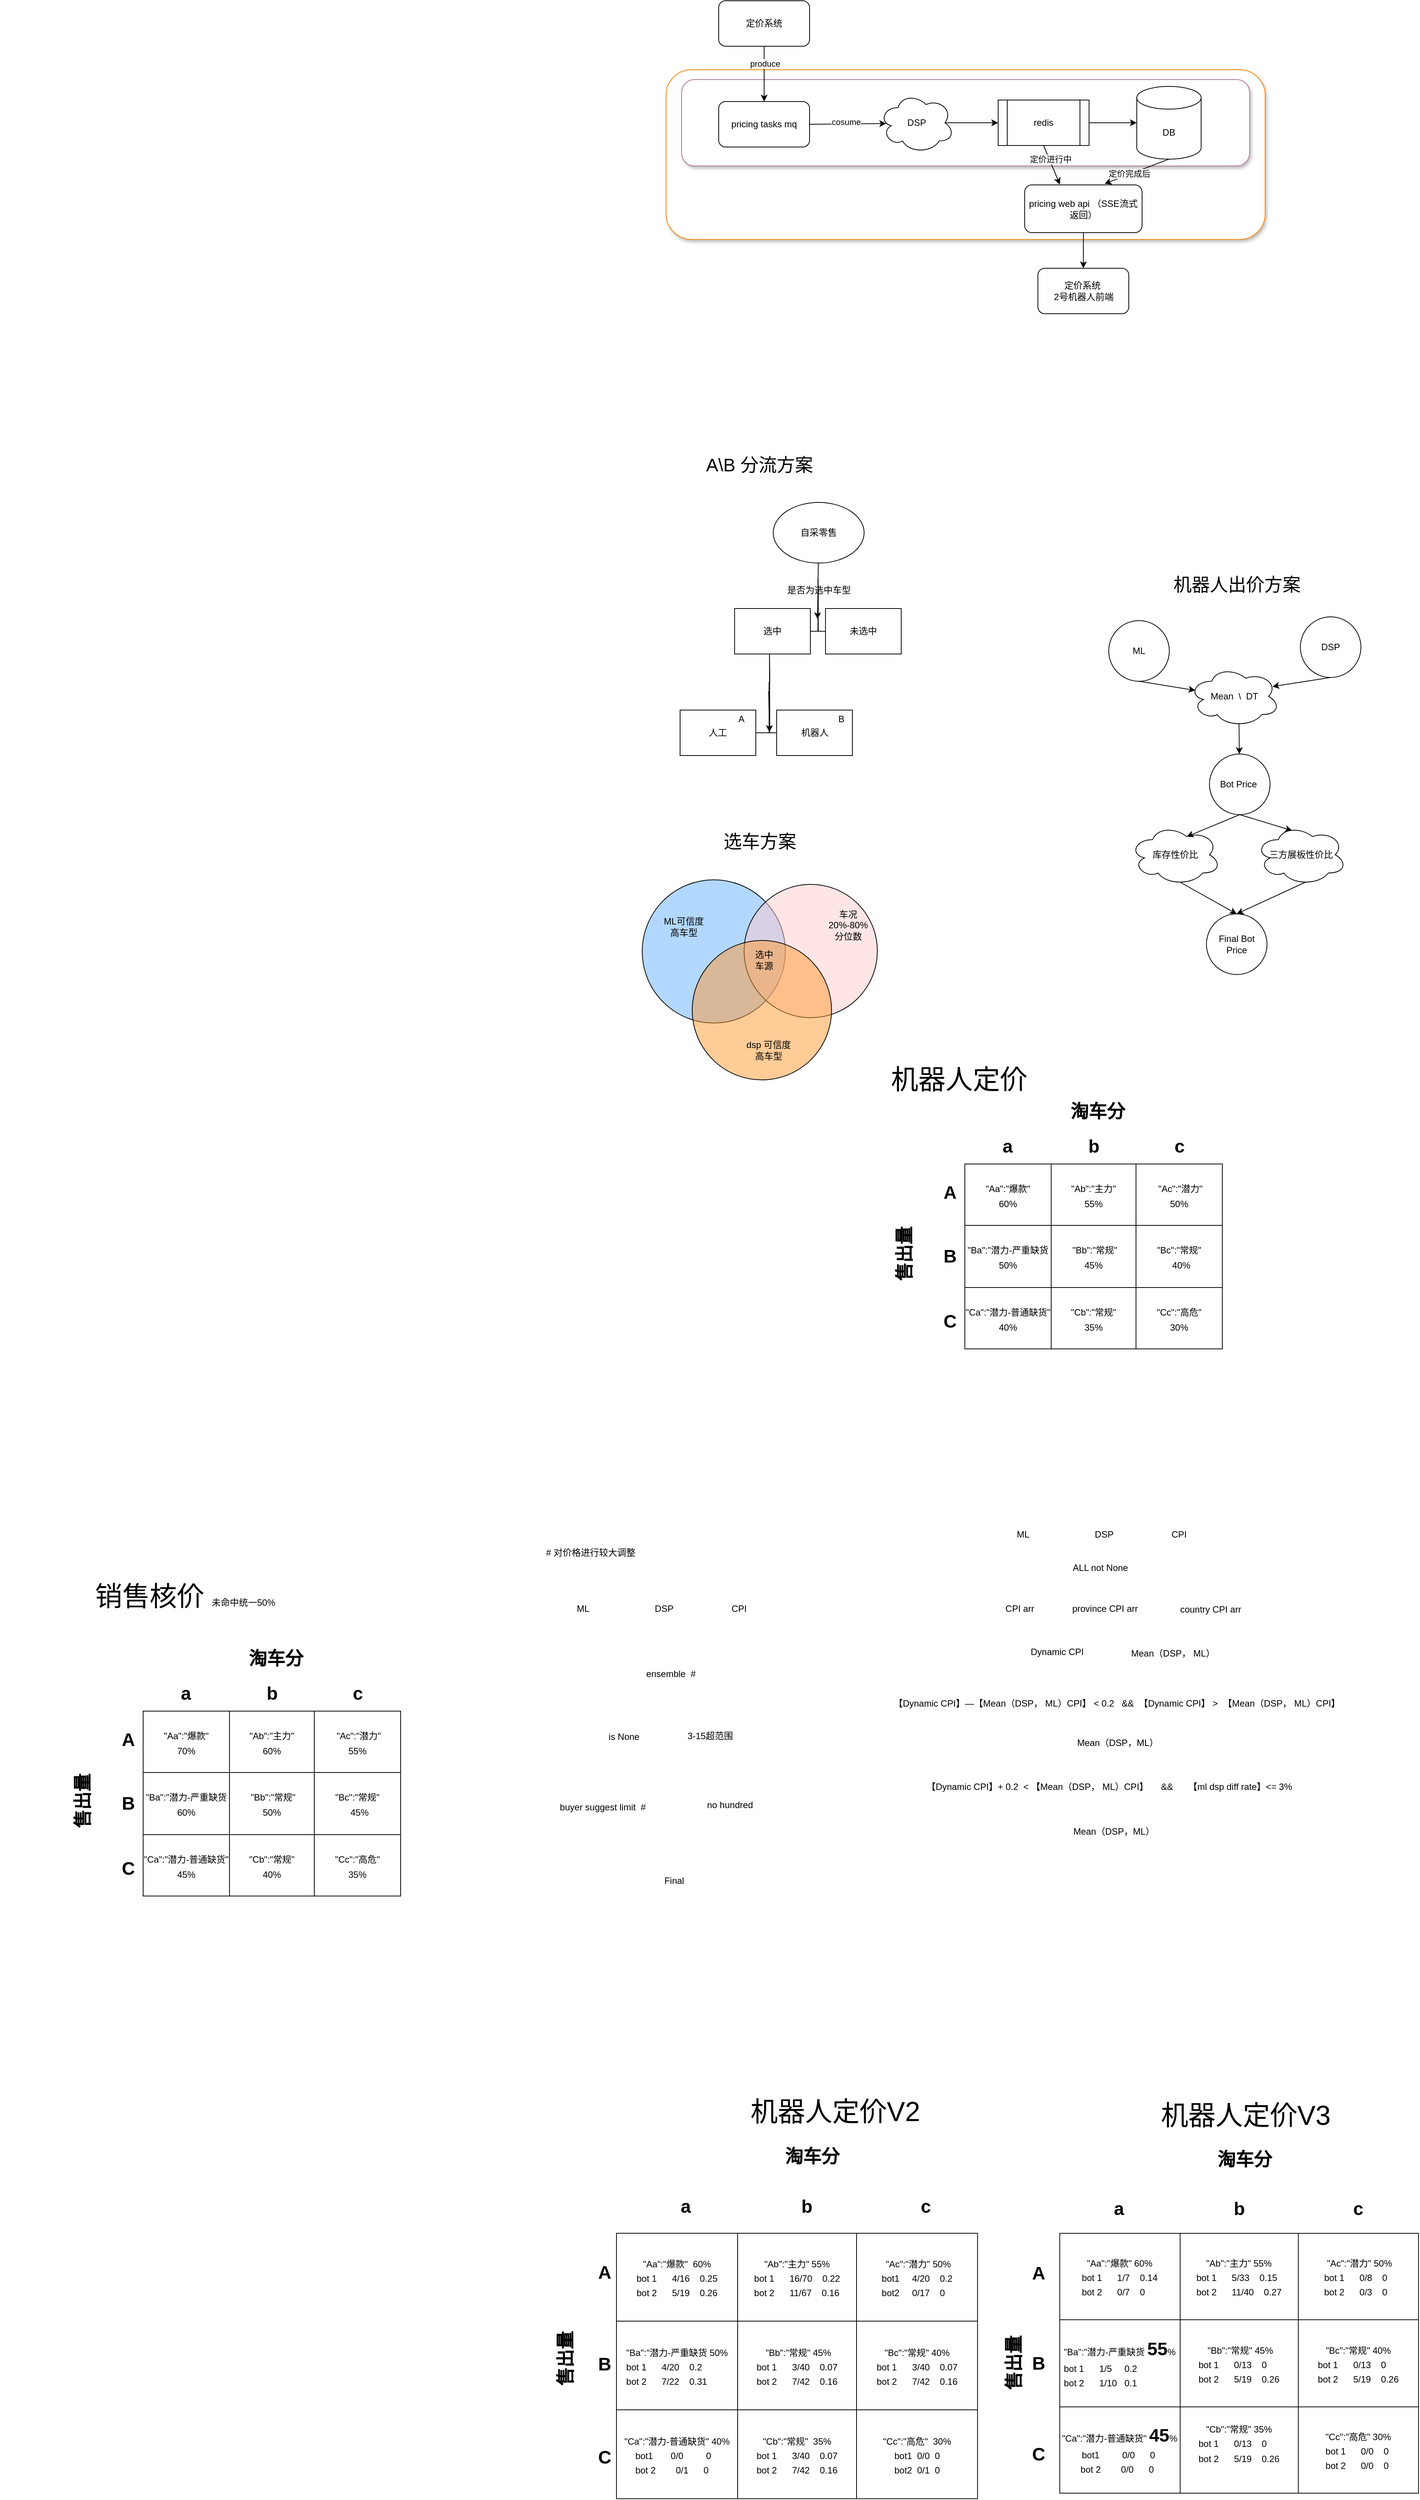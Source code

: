 <mxfile version="28.1.0">
  <diagram name="第 1 页" id="dXr8G55ADeOeAjB-wLCo">
    <mxGraphModel dx="2347" dy="586" grid="0" gridSize="10" guides="1" tooltips="1" connect="1" arrows="1" fold="1" page="1" pageScale="1" pageWidth="1200" pageHeight="1920" math="0" shadow="0">
      <root>
        <mxCell id="0" />
        <mxCell id="1" parent="0" />
        <mxCell id="itZnU8-O1z1cKu7S_E5a-29" value="" style="rounded=1;whiteSpace=wrap;html=1;strokeColor=#FF8000;shadow=1;" parent="1" vertex="1">
          <mxGeometry x="198.5" y="127" width="791" height="224" as="geometry" />
        </mxCell>
        <mxCell id="itZnU8-O1z1cKu7S_E5a-19" value="" style="rounded=1;whiteSpace=wrap;html=1;strokeColor=#B5739D;shadow=1;" parent="1" vertex="1">
          <mxGeometry x="219" y="140" width="750" height="114" as="geometry" />
        </mxCell>
        <mxCell id="itZnU8-O1z1cKu7S_E5a-4" value="pricing tasks mq" style="rounded=1;whiteSpace=wrap;html=1;" parent="1" vertex="1">
          <mxGeometry x="268" y="169" width="120" height="60" as="geometry" />
        </mxCell>
        <mxCell id="itZnU8-O1z1cKu7S_E5a-5" value="DSP" style="ellipse;shape=cloud;whiteSpace=wrap;html=1;" parent="1" vertex="1">
          <mxGeometry x="480" y="157" width="99" height="80" as="geometry" />
        </mxCell>
        <mxCell id="itZnU8-O1z1cKu7S_E5a-6" value="" style="endArrow=classic;html=1;rounded=0;entryX=0.092;entryY=0.513;entryDx=0;entryDy=0;entryPerimeter=0;exitX=1;exitY=0.5;exitDx=0;exitDy=0;" parent="1" source="itZnU8-O1z1cKu7S_E5a-4" target="itZnU8-O1z1cKu7S_E5a-5" edge="1">
          <mxGeometry width="50" height="50" relative="1" as="geometry">
            <mxPoint x="396" y="286" as="sourcePoint" />
            <mxPoint x="446" y="236" as="targetPoint" />
          </mxGeometry>
        </mxCell>
        <mxCell id="itZnU8-O1z1cKu7S_E5a-27" value="cosume" style="edgeLabel;html=1;align=center;verticalAlign=middle;resizable=0;points=[];" parent="itZnU8-O1z1cKu7S_E5a-6" vertex="1" connectable="0">
          <mxGeometry x="-0.06" y="3" relative="1" as="geometry">
            <mxPoint as="offset" />
          </mxGeometry>
        </mxCell>
        <mxCell id="itZnU8-O1z1cKu7S_E5a-8" value="redis" style="shape=process;whiteSpace=wrap;html=1;backgroundOutline=1;" parent="1" vertex="1">
          <mxGeometry x="637" y="167" width="120" height="60" as="geometry" />
        </mxCell>
        <mxCell id="itZnU8-O1z1cKu7S_E5a-11" value="" style="endArrow=classic;html=1;rounded=0;entryX=0;entryY=0.5;entryDx=0;entryDy=0;exitX=0.875;exitY=0.5;exitDx=0;exitDy=0;exitPerimeter=0;" parent="1" source="itZnU8-O1z1cKu7S_E5a-5" target="itZnU8-O1z1cKu7S_E5a-8" edge="1">
          <mxGeometry width="50" height="50" relative="1" as="geometry">
            <mxPoint x="580" y="284" as="sourcePoint" />
            <mxPoint x="689" y="195" as="targetPoint" />
          </mxGeometry>
        </mxCell>
        <mxCell id="itZnU8-O1z1cKu7S_E5a-14" value="DB" style="shape=cylinder3;whiteSpace=wrap;html=1;boundedLbl=1;backgroundOutline=1;size=15;" parent="1" vertex="1">
          <mxGeometry x="820" y="149" width="85" height="96" as="geometry" />
        </mxCell>
        <mxCell id="itZnU8-O1z1cKu7S_E5a-24" value="" style="endArrow=classic;html=1;rounded=0;entryX=0.5;entryY=0;entryDx=0;entryDy=0;exitX=0.5;exitY=1;exitDx=0;exitDy=0;" parent="1" source="itZnU8-O1z1cKu7S_E5a-25" target="itZnU8-O1z1cKu7S_E5a-4" edge="1">
          <mxGeometry width="50" height="50" relative="1" as="geometry">
            <mxPoint x="325" y="85" as="sourcePoint" />
            <mxPoint x="322" y="169" as="targetPoint" />
          </mxGeometry>
        </mxCell>
        <mxCell id="itZnU8-O1z1cKu7S_E5a-26" value="produce" style="edgeLabel;html=1;align=center;verticalAlign=middle;resizable=0;points=[];" parent="itZnU8-O1z1cKu7S_E5a-24" vertex="1" connectable="0">
          <mxGeometry x="-0.364" y="1" relative="1" as="geometry">
            <mxPoint as="offset" />
          </mxGeometry>
        </mxCell>
        <mxCell id="itZnU8-O1z1cKu7S_E5a-25" value="定价系统" style="rounded=1;whiteSpace=wrap;html=1;" parent="1" vertex="1">
          <mxGeometry x="268" y="36" width="120" height="60" as="geometry" />
        </mxCell>
        <mxCell id="itZnU8-O1z1cKu7S_E5a-28" value="pricing web api （SSE流式返回）" style="rounded=1;whiteSpace=wrap;html=1;" parent="1" vertex="1">
          <mxGeometry x="672" y="279" width="155" height="63" as="geometry" />
        </mxCell>
        <mxCell id="itZnU8-O1z1cKu7S_E5a-30" value="" style="endArrow=classic;html=1;rounded=0;exitX=0.5;exitY=1;exitDx=0;exitDy=0;entryX=0.3;entryY=-0.008;entryDx=0;entryDy=0;entryPerimeter=0;" parent="1" source="itZnU8-O1z1cKu7S_E5a-8" target="itZnU8-O1z1cKu7S_E5a-28" edge="1">
          <mxGeometry width="50" height="50" relative="1" as="geometry">
            <mxPoint x="746" y="296" as="sourcePoint" />
            <mxPoint x="796" y="246" as="targetPoint" />
          </mxGeometry>
        </mxCell>
        <mxCell id="itZnU8-O1z1cKu7S_E5a-35" value="定价进行中" style="edgeLabel;html=1;align=center;verticalAlign=middle;resizable=0;points=[];" parent="itZnU8-O1z1cKu7S_E5a-30" vertex="1" connectable="0">
          <mxGeometry x="-0.298" y="1" relative="1" as="geometry">
            <mxPoint as="offset" />
          </mxGeometry>
        </mxCell>
        <mxCell id="itZnU8-O1z1cKu7S_E5a-31" value="" style="endArrow=classic;html=1;rounded=0;exitX=0.5;exitY=1;exitDx=0;exitDy=0;exitPerimeter=0;entryX=0.681;entryY=-0.024;entryDx=0;entryDy=0;entryPerimeter=0;" parent="1" source="itZnU8-O1z1cKu7S_E5a-14" target="itZnU8-O1z1cKu7S_E5a-28" edge="1">
          <mxGeometry width="50" height="50" relative="1" as="geometry">
            <mxPoint x="1105" y="292" as="sourcePoint" />
            <mxPoint x="1155" y="242" as="targetPoint" />
          </mxGeometry>
        </mxCell>
        <mxCell id="itZnU8-O1z1cKu7S_E5a-36" value="定价完成后" style="edgeLabel;html=1;align=center;verticalAlign=middle;resizable=0;points=[];" parent="itZnU8-O1z1cKu7S_E5a-31" vertex="1" connectable="0">
          <mxGeometry x="0.198" y="-1" relative="1" as="geometry">
            <mxPoint x="-1" as="offset" />
          </mxGeometry>
        </mxCell>
        <mxCell id="itZnU8-O1z1cKu7S_E5a-32" value="定价系统&amp;nbsp;&lt;div&gt;2号机器人前端&lt;/div&gt;" style="rounded=1;whiteSpace=wrap;html=1;" parent="1" vertex="1">
          <mxGeometry x="689.5" y="389" width="120" height="60" as="geometry" />
        </mxCell>
        <mxCell id="itZnU8-O1z1cKu7S_E5a-34" value="" style="endArrow=classic;html=1;rounded=0;exitX=0.5;exitY=1;exitDx=0;exitDy=0;entryX=0.5;entryY=0;entryDx=0;entryDy=0;" parent="1" source="itZnU8-O1z1cKu7S_E5a-28" target="itZnU8-O1z1cKu7S_E5a-32" edge="1">
          <mxGeometry width="50" height="50" relative="1" as="geometry">
            <mxPoint x="880" y="424" as="sourcePoint" />
            <mxPoint x="930" y="374" as="targetPoint" />
          </mxGeometry>
        </mxCell>
        <mxCell id="itZnU8-O1z1cKu7S_E5a-38" value="" style="endArrow=classic;html=1;rounded=0;exitX=1;exitY=0.5;exitDx=0;exitDy=0;entryX=0;entryY=0.5;entryDx=0;entryDy=0;entryPerimeter=0;" parent="1" source="itZnU8-O1z1cKu7S_E5a-8" target="itZnU8-O1z1cKu7S_E5a-14" edge="1">
          <mxGeometry width="50" height="50" relative="1" as="geometry">
            <mxPoint x="794" y="219" as="sourcePoint" />
            <mxPoint x="858" y="197" as="targetPoint" />
          </mxGeometry>
        </mxCell>
        <mxCell id="T7qoQ7lvPFL74FgqGg6b-2" value="" style="edgeStyle=orthogonalEdgeStyle;sourcePerimeterSpacing=0;targetPerimeterSpacing=0;startArrow=none;endArrow=none;rounded=0;targetPortConstraint=eastwest;sourcePortConstraint=northsouth;curved=0;rounded=0;" parent="1" target="T7qoQ7lvPFL74FgqGg6b-4" edge="1">
          <mxGeometry relative="1" as="geometry">
            <mxPoint x="335" y="898" as="sourcePoint" />
          </mxGeometry>
        </mxCell>
        <mxCell id="T7qoQ7lvPFL74FgqGg6b-3" value="" style="edgeStyle=orthogonalEdgeStyle;sourcePerimeterSpacing=0;targetPerimeterSpacing=0;startArrow=none;endArrow=none;rounded=0;targetPortConstraint=eastwest;sourcePortConstraint=northsouth;curved=0;rounded=0;" parent="1" target="T7qoQ7lvPFL74FgqGg6b-5" edge="1">
          <mxGeometry relative="1" as="geometry">
            <mxPoint x="335" y="898" as="sourcePoint" />
          </mxGeometry>
        </mxCell>
        <mxCell id="T7qoQ7lvPFL74FgqGg6b-4" value="人工" style="whiteSpace=wrap;html=1;align=center;verticalAlign=middle;treeFolding=1;treeMoving=1;" parent="1" vertex="1">
          <mxGeometry x="217" y="972" width="100" height="60" as="geometry" />
        </mxCell>
        <mxCell id="T7qoQ7lvPFL74FgqGg6b-5" value="机器人" style="whiteSpace=wrap;html=1;align=center;verticalAlign=middle;treeFolding=1;treeMoving=1;" parent="1" vertex="1">
          <mxGeometry x="344.5" y="972" width="100" height="60" as="geometry" />
        </mxCell>
        <mxCell id="T7qoQ7lvPFL74FgqGg6b-8" value="" style="edgeStyle=orthogonalEdgeStyle;sourcePerimeterSpacing=0;targetPerimeterSpacing=0;startArrow=none;endArrow=none;rounded=0;targetPortConstraint=eastwest;sourcePortConstraint=northsouth;curved=0;rounded=0;" parent="1" target="T7qoQ7lvPFL74FgqGg6b-10" edge="1">
          <mxGeometry relative="1" as="geometry">
            <mxPoint x="399" y="798" as="sourcePoint" />
          </mxGeometry>
        </mxCell>
        <mxCell id="T7qoQ7lvPFL74FgqGg6b-9" value="" style="edgeStyle=orthogonalEdgeStyle;sourcePerimeterSpacing=0;targetPerimeterSpacing=0;startArrow=none;endArrow=none;rounded=0;targetPortConstraint=eastwest;sourcePortConstraint=northsouth;curved=0;rounded=0;" parent="1" target="T7qoQ7lvPFL74FgqGg6b-11" edge="1">
          <mxGeometry relative="1" as="geometry">
            <mxPoint x="399" y="798" as="sourcePoint" />
          </mxGeometry>
        </mxCell>
        <mxCell id="T7qoQ7lvPFL74FgqGg6b-10" value="选中" style="whiteSpace=wrap;html=1;align=center;verticalAlign=middle;treeFolding=1;treeMoving=1;" parent="1" vertex="1">
          <mxGeometry x="289" y="838" width="100" height="60" as="geometry" />
        </mxCell>
        <mxCell id="T7qoQ7lvPFL74FgqGg6b-11" value="未选中" style="whiteSpace=wrap;html=1;align=center;verticalAlign=middle;treeFolding=1;treeMoving=1;" parent="1" vertex="1">
          <mxGeometry x="409" y="838" width="100" height="60" as="geometry" />
        </mxCell>
        <mxCell id="T7qoQ7lvPFL74FgqGg6b-12" value="是否为选中车型" style="text;html=1;align=center;verticalAlign=middle;whiteSpace=wrap;rounded=0;" parent="1" vertex="1">
          <mxGeometry x="344.5" y="799" width="111" height="30" as="geometry" />
        </mxCell>
        <mxCell id="T7qoQ7lvPFL74FgqGg6b-13" value="" style="endArrow=classic;html=1;rounded=0;" parent="1" source="T7qoQ7lvPFL74FgqGg6b-14" edge="1">
          <mxGeometry width="50" height="50" relative="1" as="geometry">
            <mxPoint x="401.5" y="786" as="sourcePoint" />
            <mxPoint x="398.5" y="852" as="targetPoint" />
          </mxGeometry>
        </mxCell>
        <mxCell id="T7qoQ7lvPFL74FgqGg6b-14" value="自采零售" style="ellipse;whiteSpace=wrap;html=1;" parent="1" vertex="1">
          <mxGeometry x="340" y="698" width="120" height="80" as="geometry" />
        </mxCell>
        <mxCell id="T7qoQ7lvPFL74FgqGg6b-15" value="" style="endArrow=classic;html=1;rounded=0;exitX=0.5;exitY=1;exitDx=0;exitDy=0;" parent="1" edge="1">
          <mxGeometry width="50" height="50" relative="1" as="geometry">
            <mxPoint x="334" y="947" as="sourcePoint" />
            <mxPoint x="335" y="1001" as="targetPoint" />
          </mxGeometry>
        </mxCell>
        <mxCell id="T7qoQ7lvPFL74FgqGg6b-17" value="&lt;font style=&quot;font-size: 24px;&quot;&gt;A\B 分流方案&lt;/font&gt;" style="text;html=1;align=center;verticalAlign=middle;whiteSpace=wrap;rounded=0;" parent="1" vertex="1">
          <mxGeometry x="240" y="632" width="164" height="34" as="geometry" />
        </mxCell>
        <mxCell id="T7qoQ7lvPFL74FgqGg6b-35" value="ML" style="ellipse;whiteSpace=wrap;html=1;aspect=fixed;" parent="1" vertex="1">
          <mxGeometry x="783" y="854" width="80" height="80" as="geometry" />
        </mxCell>
        <mxCell id="T7qoQ7lvPFL74FgqGg6b-36" value="DSP" style="ellipse;whiteSpace=wrap;html=1;aspect=fixed;" parent="1" vertex="1">
          <mxGeometry x="1036" y="849" width="80" height="80" as="geometry" />
        </mxCell>
        <mxCell id="T7qoQ7lvPFL74FgqGg6b-37" value="Bot Price&amp;nbsp;" style="ellipse;whiteSpace=wrap;html=1;aspect=fixed;" parent="1" vertex="1">
          <mxGeometry x="916" y="1030" width="80" height="80" as="geometry" />
        </mxCell>
        <mxCell id="T7qoQ7lvPFL74FgqGg6b-38" value="" style="endArrow=classic;html=1;rounded=0;exitX=0.5;exitY=1;exitDx=0;exitDy=0;entryX=0.07;entryY=0.4;entryDx=0;entryDy=0;entryPerimeter=0;" parent="1" source="T7qoQ7lvPFL74FgqGg6b-35" target="T7qoQ7lvPFL74FgqGg6b-41" edge="1">
          <mxGeometry width="50" height="50" relative="1" as="geometry">
            <mxPoint x="719" y="1000" as="sourcePoint" />
            <mxPoint x="769" y="950" as="targetPoint" />
          </mxGeometry>
        </mxCell>
        <mxCell id="T7qoQ7lvPFL74FgqGg6b-39" value="" style="endArrow=classic;html=1;rounded=0;exitX=0.5;exitY=1;exitDx=0;exitDy=0;entryX=0.917;entryY=0.338;entryDx=0;entryDy=0;entryPerimeter=0;" parent="1" source="T7qoQ7lvPFL74FgqGg6b-36" target="T7qoQ7lvPFL74FgqGg6b-41" edge="1">
          <mxGeometry width="50" height="50" relative="1" as="geometry">
            <mxPoint x="894" y="876" as="sourcePoint" />
            <mxPoint x="1018" y="919" as="targetPoint" />
          </mxGeometry>
        </mxCell>
        <mxCell id="T7qoQ7lvPFL74FgqGg6b-41" value="Mean&amp;nbsp; \&amp;nbsp; DT" style="ellipse;shape=cloud;whiteSpace=wrap;html=1;" parent="1" vertex="1">
          <mxGeometry x="889" y="914" width="120" height="80" as="geometry" />
        </mxCell>
        <mxCell id="T7qoQ7lvPFL74FgqGg6b-42" value="" style="endArrow=classic;html=1;rounded=0;exitX=0.55;exitY=0.95;exitDx=0;exitDy=0;exitPerimeter=0;" parent="1" source="T7qoQ7lvPFL74FgqGg6b-41" target="T7qoQ7lvPFL74FgqGg6b-37" edge="1">
          <mxGeometry width="50" height="50" relative="1" as="geometry">
            <mxPoint x="1102" y="1018" as="sourcePoint" />
            <mxPoint x="1152" y="968" as="targetPoint" />
          </mxGeometry>
        </mxCell>
        <mxCell id="T7qoQ7lvPFL74FgqGg6b-44" value="库存性价比" style="ellipse;shape=cloud;whiteSpace=wrap;html=1;" parent="1" vertex="1">
          <mxGeometry x="811" y="1123" width="120" height="80" as="geometry" />
        </mxCell>
        <mxCell id="T7qoQ7lvPFL74FgqGg6b-45" value="三方展板性价比" style="ellipse;shape=cloud;whiteSpace=wrap;html=1;" parent="1" vertex="1">
          <mxGeometry x="977" y="1123" width="120" height="80" as="geometry" />
        </mxCell>
        <mxCell id="T7qoQ7lvPFL74FgqGg6b-46" value="" style="endArrow=classic;html=1;rounded=0;exitX=0.5;exitY=1;exitDx=0;exitDy=0;entryX=0.4;entryY=0.1;entryDx=0;entryDy=0;entryPerimeter=0;" parent="1" source="T7qoQ7lvPFL74FgqGg6b-37" target="T7qoQ7lvPFL74FgqGg6b-45" edge="1">
          <mxGeometry width="50" height="50" relative="1" as="geometry">
            <mxPoint x="1087" y="1111" as="sourcePoint" />
            <mxPoint x="1169" y="1135" as="targetPoint" />
          </mxGeometry>
        </mxCell>
        <mxCell id="T7qoQ7lvPFL74FgqGg6b-47" value="" style="endArrow=classic;html=1;rounded=0;exitX=0.5;exitY=1;exitDx=0;exitDy=0;entryX=0.625;entryY=0.2;entryDx=0;entryDy=0;entryPerimeter=0;" parent="1" source="T7qoQ7lvPFL74FgqGg6b-37" target="T7qoQ7lvPFL74FgqGg6b-44" edge="1">
          <mxGeometry width="50" height="50" relative="1" as="geometry">
            <mxPoint x="503" y="1160" as="sourcePoint" />
            <mxPoint x="745" y="1077" as="targetPoint" />
          </mxGeometry>
        </mxCell>
        <mxCell id="T7qoQ7lvPFL74FgqGg6b-48" value="" style="endArrow=classic;html=1;rounded=0;exitX=0.55;exitY=0.95;exitDx=0;exitDy=0;exitPerimeter=0;entryX=0.5;entryY=0;entryDx=0;entryDy=0;" parent="1" source="T7qoQ7lvPFL74FgqGg6b-45" target="T7qoQ7lvPFL74FgqGg6b-50" edge="1">
          <mxGeometry width="50" height="50" relative="1" as="geometry">
            <mxPoint x="1200" y="1251" as="sourcePoint" />
            <mxPoint x="1282" y="1275" as="targetPoint" />
          </mxGeometry>
        </mxCell>
        <mxCell id="T7qoQ7lvPFL74FgqGg6b-49" value="" style="endArrow=classic;html=1;rounded=0;exitX=0.55;exitY=0.95;exitDx=0;exitDy=0;exitPerimeter=0;entryX=0.5;entryY=0;entryDx=0;entryDy=0;" parent="1" source="T7qoQ7lvPFL74FgqGg6b-44" target="T7qoQ7lvPFL74FgqGg6b-50" edge="1">
          <mxGeometry width="50" height="50" relative="1" as="geometry">
            <mxPoint x="809" y="1225" as="sourcePoint" />
            <mxPoint x="891" y="1249" as="targetPoint" />
          </mxGeometry>
        </mxCell>
        <mxCell id="T7qoQ7lvPFL74FgqGg6b-50" value="Final Bot Price" style="ellipse;whiteSpace=wrap;html=1;aspect=fixed;" parent="1" vertex="1">
          <mxGeometry x="912" y="1241" width="80" height="80" as="geometry" />
        </mxCell>
        <mxCell id="T7qoQ7lvPFL74FgqGg6b-51" value="A" style="text;html=1;align=center;verticalAlign=middle;whiteSpace=wrap;rounded=0;" parent="1" vertex="1">
          <mxGeometry x="268" y="969" width="60" height="30" as="geometry" />
        </mxCell>
        <mxCell id="T7qoQ7lvPFL74FgqGg6b-52" value="B" style="text;html=1;align=center;verticalAlign=middle;whiteSpace=wrap;rounded=0;" parent="1" vertex="1">
          <mxGeometry x="400" y="969" width="60" height="30" as="geometry" />
        </mxCell>
        <mxCell id="T7qoQ7lvPFL74FgqGg6b-57" value="" style="ellipse;whiteSpace=wrap;html=1;aspect=fixed;fillColor=#66B2FF;fillOpacity=50;" parent="1" vertex="1">
          <mxGeometry x="167" y="1196" width="189" height="189" as="geometry" />
        </mxCell>
        <mxCell id="T7qoQ7lvPFL74FgqGg6b-58" value="" style="ellipse;whiteSpace=wrap;html=1;aspect=fixed;fillColor=#FFCCCC;fillOpacity=50;strokeColor=#000000;" parent="1" vertex="1">
          <mxGeometry x="301.5" y="1202" width="176" height="176" as="geometry" />
        </mxCell>
        <mxCell id="T7qoQ7lvPFL74FgqGg6b-59" value="" style="ellipse;whiteSpace=wrap;html=1;aspect=fixed;fillColor=light-dark(#FF9933,#000000);fillOpacity=50;" parent="1" vertex="1">
          <mxGeometry x="233" y="1276" width="184" height="184" as="geometry" />
        </mxCell>
        <mxCell id="T7qoQ7lvPFL74FgqGg6b-60" value="dsp 可信度高车型" style="text;html=1;align=center;verticalAlign=middle;whiteSpace=wrap;rounded=0;" parent="1" vertex="1">
          <mxGeometry x="303" y="1406" width="62" height="30" as="geometry" />
        </mxCell>
        <mxCell id="T7qoQ7lvPFL74FgqGg6b-61" value="车况20%-80% 分位数" style="text;html=1;align=center;verticalAlign=middle;whiteSpace=wrap;rounded=0;" parent="1" vertex="1">
          <mxGeometry x="409" y="1241" width="60" height="30" as="geometry" />
        </mxCell>
        <mxCell id="T7qoQ7lvPFL74FgqGg6b-62" value="ML可信度高车型" style="text;html=1;align=center;verticalAlign=middle;whiteSpace=wrap;rounded=0;" parent="1" vertex="1">
          <mxGeometry x="192" y="1243" width="60" height="30" as="geometry" />
        </mxCell>
        <mxCell id="T7qoQ7lvPFL74FgqGg6b-63" value="&lt;font style=&quot;font-size: 24px;&quot;&gt;选车方案&lt;/font&gt;" style="text;html=1;align=center;verticalAlign=middle;whiteSpace=wrap;rounded=0;" parent="1" vertex="1">
          <mxGeometry x="265.5" y="1131" width="113" height="30" as="geometry" />
        </mxCell>
        <mxCell id="T7qoQ7lvPFL74FgqGg6b-64" value="&lt;font style=&quot;font-size: 24px;&quot;&gt;机器人出价方案&lt;/font&gt;" style="text;html=1;align=center;verticalAlign=middle;whiteSpace=wrap;rounded=0;" parent="1" vertex="1">
          <mxGeometry x="858.5" y="794" width="187" height="25" as="geometry" />
        </mxCell>
        <mxCell id="T7qoQ7lvPFL74FgqGg6b-65" value="选中&lt;div&gt;车源&lt;/div&gt;" style="text;html=1;align=center;verticalAlign=middle;whiteSpace=wrap;rounded=0;" parent="1" vertex="1">
          <mxGeometry x="298" y="1287" width="60" height="30" as="geometry" />
        </mxCell>
        <mxCell id="gTAyY-qYnLMRC7ABUsOn-28" value="A" style="text;strokeColor=none;fillColor=none;html=1;fontSize=24;fontStyle=1;verticalAlign=middle;align=center;" parent="1" vertex="1">
          <mxGeometry x="523" y="1589" width="100" height="40" as="geometry" />
        </mxCell>
        <mxCell id="gTAyY-qYnLMRC7ABUsOn-29" value="B" style="text;strokeColor=none;fillColor=none;html=1;fontSize=24;fontStyle=1;verticalAlign=middle;align=center;" parent="1" vertex="1">
          <mxGeometry x="523" y="1673" width="100" height="40" as="geometry" />
        </mxCell>
        <mxCell id="gTAyY-qYnLMRC7ABUsOn-30" value="C" style="text;strokeColor=none;fillColor=none;html=1;fontSize=24;fontStyle=1;verticalAlign=middle;align=center;" parent="1" vertex="1">
          <mxGeometry x="523" y="1759" width="100" height="40" as="geometry" />
        </mxCell>
        <mxCell id="gTAyY-qYnLMRC7ABUsOn-32" value="a" style="text;strokeColor=none;fillColor=none;html=1;fontSize=24;fontStyle=1;verticalAlign=middle;align=center;" parent="1" vertex="1">
          <mxGeometry x="599" y="1528" width="100" height="40" as="geometry" />
        </mxCell>
        <mxCell id="gTAyY-qYnLMRC7ABUsOn-33" value="b" style="text;strokeColor=none;fillColor=none;html=1;fontSize=24;fontStyle=1;verticalAlign=middle;align=center;" parent="1" vertex="1">
          <mxGeometry x="713" y="1528" width="100" height="40" as="geometry" />
        </mxCell>
        <mxCell id="gTAyY-qYnLMRC7ABUsOn-34" value="c" style="text;strokeColor=none;fillColor=none;html=1;fontSize=24;fontStyle=1;verticalAlign=middle;align=center;" parent="1" vertex="1">
          <mxGeometry x="825.5" y="1528" width="100" height="40" as="geometry" />
        </mxCell>
        <mxCell id="gTAyY-qYnLMRC7ABUsOn-35" value="售出量" style="text;strokeColor=none;fillColor=none;html=1;fontSize=24;fontStyle=1;verticalAlign=middle;align=center;rotation=-90;" parent="1" vertex="1">
          <mxGeometry x="463" y="1670" width="100" height="40" as="geometry" />
        </mxCell>
        <mxCell id="gTAyY-qYnLMRC7ABUsOn-37" value="淘车分" style="text;strokeColor=none;fillColor=none;html=1;fontSize=24;fontStyle=1;verticalAlign=middle;align=center;" parent="1" vertex="1">
          <mxGeometry x="718" y="1482" width="100" height="40" as="geometry" />
        </mxCell>
        <mxCell id="gTAyY-qYnLMRC7ABUsOn-38" value="" style="shape=table;startSize=0;container=1;collapsible=0;childLayout=tableLayout;fontSize=16;" parent="1" vertex="1">
          <mxGeometry x="593" y="1571" width="340" height="244" as="geometry" />
        </mxCell>
        <mxCell id="gTAyY-qYnLMRC7ABUsOn-39" value="" style="shape=tableRow;horizontal=0;startSize=0;swimlaneHead=0;swimlaneBody=0;strokeColor=inherit;top=0;left=0;bottom=0;right=0;collapsible=0;dropTarget=0;fillColor=none;points=[[0,0.5],[1,0.5]];portConstraint=eastwest;fontSize=16;" parent="gTAyY-qYnLMRC7ABUsOn-38" vertex="1">
          <mxGeometry width="340" height="81" as="geometry" />
        </mxCell>
        <mxCell id="gTAyY-qYnLMRC7ABUsOn-40" value="&lt;span style=&quot;font-size: 12px; text-align: left;&quot;&gt;&quot;Aa&quot;:&quot;爆款&quot;&lt;/span&gt;&lt;div&gt;&lt;span style=&quot;font-size: 12px; text-align: left;&quot;&gt;60%&lt;/span&gt;&lt;/div&gt;" style="shape=partialRectangle;html=1;whiteSpace=wrap;connectable=0;strokeColor=inherit;overflow=hidden;fillColor=none;top=0;left=0;bottom=0;right=0;pointerEvents=1;fontSize=16;" parent="gTAyY-qYnLMRC7ABUsOn-39" vertex="1">
          <mxGeometry width="114" height="81" as="geometry">
            <mxRectangle width="114" height="81" as="alternateBounds" />
          </mxGeometry>
        </mxCell>
        <mxCell id="gTAyY-qYnLMRC7ABUsOn-41" value="&lt;span style=&quot;font-size: 12px; text-align: left;&quot;&gt;&quot;Ab&quot;:&quot;主力&quot;&lt;/span&gt;&lt;div&gt;&lt;span style=&quot;font-size: 12px; text-align: left;&quot;&gt;55%&lt;/span&gt;&lt;/div&gt;" style="shape=partialRectangle;html=1;whiteSpace=wrap;connectable=0;strokeColor=inherit;overflow=hidden;fillColor=none;top=0;left=0;bottom=0;right=0;pointerEvents=1;fontSize=16;" parent="gTAyY-qYnLMRC7ABUsOn-39" vertex="1">
          <mxGeometry x="114" width="112" height="81" as="geometry">
            <mxRectangle width="112" height="81" as="alternateBounds" />
          </mxGeometry>
        </mxCell>
        <mxCell id="gTAyY-qYnLMRC7ABUsOn-42" value="&lt;span style=&quot;font-size: 12px; text-align: left;&quot;&gt;&amp;nbsp;&quot;Ac&quot;:&quot;潜力&quot;&lt;/span&gt;&lt;div&gt;&lt;span style=&quot;font-size: 12px; text-align: left;&quot;&gt;50%&lt;/span&gt;&lt;/div&gt;" style="shape=partialRectangle;html=1;whiteSpace=wrap;connectable=0;strokeColor=inherit;overflow=hidden;fillColor=none;top=0;left=0;bottom=0;right=0;pointerEvents=1;fontSize=16;" parent="gTAyY-qYnLMRC7ABUsOn-39" vertex="1">
          <mxGeometry x="226" width="114" height="81" as="geometry">
            <mxRectangle width="114" height="81" as="alternateBounds" />
          </mxGeometry>
        </mxCell>
        <mxCell id="gTAyY-qYnLMRC7ABUsOn-43" value="" style="shape=tableRow;horizontal=0;startSize=0;swimlaneHead=0;swimlaneBody=0;strokeColor=inherit;top=0;left=0;bottom=0;right=0;collapsible=0;dropTarget=0;fillColor=none;points=[[0,0.5],[1,0.5]];portConstraint=eastwest;fontSize=16;" parent="gTAyY-qYnLMRC7ABUsOn-38" vertex="1">
          <mxGeometry y="81" width="340" height="82" as="geometry" />
        </mxCell>
        <mxCell id="gTAyY-qYnLMRC7ABUsOn-44" value="&lt;span style=&quot;font-size: 12px; text-align: left;&quot;&gt;&quot;Ba&quot;:&quot;潜力-严重缺货&lt;/span&gt;&lt;div&gt;&lt;span style=&quot;font-size: 12px; text-align: left;&quot;&gt;50%&lt;/span&gt;&lt;/div&gt;" style="shape=partialRectangle;html=1;whiteSpace=wrap;connectable=0;strokeColor=inherit;overflow=hidden;fillColor=none;top=0;left=0;bottom=0;right=0;pointerEvents=1;fontSize=16;" parent="gTAyY-qYnLMRC7ABUsOn-43" vertex="1">
          <mxGeometry width="114" height="82" as="geometry">
            <mxRectangle width="114" height="82" as="alternateBounds" />
          </mxGeometry>
        </mxCell>
        <mxCell id="gTAyY-qYnLMRC7ABUsOn-45" value="&lt;span style=&quot;font-size: 12px; text-align: left;&quot;&gt;&amp;nbsp;&quot;Bb&quot;:&quot;常规&quot;&lt;/span&gt;&lt;div&gt;&lt;span style=&quot;font-size: 12px; text-align: left;&quot;&gt;45%&lt;/span&gt;&lt;/div&gt;" style="shape=partialRectangle;html=1;whiteSpace=wrap;connectable=0;strokeColor=inherit;overflow=hidden;fillColor=none;top=0;left=0;bottom=0;right=0;pointerEvents=1;fontSize=16;" parent="gTAyY-qYnLMRC7ABUsOn-43" vertex="1">
          <mxGeometry x="114" width="112" height="82" as="geometry">
            <mxRectangle width="112" height="82" as="alternateBounds" />
          </mxGeometry>
        </mxCell>
        <mxCell id="gTAyY-qYnLMRC7ABUsOn-46" value="&lt;span style=&quot;font-size: 12px; text-align: left;&quot;&gt;&quot;Bc&quot;:&quot;常规&quot;&lt;/span&gt;&lt;div style=&quot;text-align: left;&quot;&gt;&lt;span style=&quot;font-size: 12px;&quot;&gt;&amp;nbsp; &amp;nbsp; &amp;nbsp; 40%&lt;/span&gt;&lt;/div&gt;" style="shape=partialRectangle;html=1;whiteSpace=wrap;connectable=0;strokeColor=inherit;overflow=hidden;fillColor=none;top=0;left=0;bottom=0;right=0;pointerEvents=1;fontSize=16;" parent="gTAyY-qYnLMRC7ABUsOn-43" vertex="1">
          <mxGeometry x="226" width="114" height="82" as="geometry">
            <mxRectangle width="114" height="82" as="alternateBounds" />
          </mxGeometry>
        </mxCell>
        <mxCell id="gTAyY-qYnLMRC7ABUsOn-47" value="" style="shape=tableRow;horizontal=0;startSize=0;swimlaneHead=0;swimlaneBody=0;strokeColor=inherit;top=0;left=0;bottom=0;right=0;collapsible=0;dropTarget=0;fillColor=none;points=[[0,0.5],[1,0.5]];portConstraint=eastwest;fontSize=16;" parent="gTAyY-qYnLMRC7ABUsOn-38" vertex="1">
          <mxGeometry y="163" width="340" height="81" as="geometry" />
        </mxCell>
        <mxCell id="gTAyY-qYnLMRC7ABUsOn-48" value="&lt;span style=&quot;font-size: 12px; text-align: left;&quot;&gt;&quot;Ca&quot;:&quot;潜力-普通缺货&quot;&lt;/span&gt;&lt;div&gt;&lt;span style=&quot;font-size: 12px; text-align: left;&quot;&gt;40%&lt;/span&gt;&lt;/div&gt;" style="shape=partialRectangle;html=1;whiteSpace=wrap;connectable=0;strokeColor=inherit;overflow=hidden;fillColor=none;top=0;left=0;bottom=0;right=0;pointerEvents=1;fontSize=16;" parent="gTAyY-qYnLMRC7ABUsOn-47" vertex="1">
          <mxGeometry width="114" height="81" as="geometry">
            <mxRectangle width="114" height="81" as="alternateBounds" />
          </mxGeometry>
        </mxCell>
        <mxCell id="gTAyY-qYnLMRC7ABUsOn-49" value="&lt;span style=&quot;font-size: 12px; text-align: left;&quot;&gt;&quot;Cb&quot;:&quot;常规&quot;&lt;/span&gt;&lt;div&gt;&lt;span style=&quot;font-size: 12px; text-align: left;&quot;&gt;35%&lt;/span&gt;&lt;/div&gt;" style="shape=partialRectangle;html=1;whiteSpace=wrap;connectable=0;strokeColor=inherit;overflow=hidden;fillColor=none;top=0;left=0;bottom=0;right=0;pointerEvents=1;fontSize=16;" parent="gTAyY-qYnLMRC7ABUsOn-47" vertex="1">
          <mxGeometry x="114" width="112" height="81" as="geometry">
            <mxRectangle width="112" height="81" as="alternateBounds" />
          </mxGeometry>
        </mxCell>
        <mxCell id="gTAyY-qYnLMRC7ABUsOn-50" value="&lt;span style=&quot;font-size: 12px; text-align: left;&quot;&gt;&quot;Cc&quot;:&quot;高危&quot;&lt;/span&gt;&lt;div&gt;&lt;span style=&quot;font-size: 12px; text-align: left;&quot;&gt;30%&lt;/span&gt;&lt;/div&gt;" style="shape=partialRectangle;html=1;whiteSpace=wrap;connectable=0;strokeColor=inherit;overflow=hidden;fillColor=none;top=0;left=0;bottom=0;right=0;pointerEvents=1;fontSize=16;" parent="gTAyY-qYnLMRC7ABUsOn-47" vertex="1">
          <mxGeometry x="226" width="114" height="81" as="geometry">
            <mxRectangle width="114" height="81" as="alternateBounds" />
          </mxGeometry>
        </mxCell>
        <mxCell id="kahFLXehHUO1FSHVmVhM-1" value="A" style="text;strokeColor=none;fillColor=none;html=1;fontSize=24;fontStyle=1;verticalAlign=middle;align=center;" parent="1" vertex="1">
          <mxGeometry x="-562" y="2311" width="100" height="40" as="geometry" />
        </mxCell>
        <mxCell id="kahFLXehHUO1FSHVmVhM-2" value="B" style="text;strokeColor=none;fillColor=none;html=1;fontSize=24;fontStyle=1;verticalAlign=middle;align=center;" parent="1" vertex="1">
          <mxGeometry x="-562" y="2395" width="100" height="40" as="geometry" />
        </mxCell>
        <mxCell id="kahFLXehHUO1FSHVmVhM-3" value="C" style="text;strokeColor=none;fillColor=none;html=1;fontSize=24;fontStyle=1;verticalAlign=middle;align=center;" parent="1" vertex="1">
          <mxGeometry x="-562" y="2481" width="100" height="40" as="geometry" />
        </mxCell>
        <mxCell id="kahFLXehHUO1FSHVmVhM-4" value="a" style="text;strokeColor=none;fillColor=none;html=1;fontSize=24;fontStyle=1;verticalAlign=middle;align=center;" parent="1" vertex="1">
          <mxGeometry x="-486" y="2250" width="100" height="40" as="geometry" />
        </mxCell>
        <mxCell id="kahFLXehHUO1FSHVmVhM-5" value="b" style="text;strokeColor=none;fillColor=none;html=1;fontSize=24;fontStyle=1;verticalAlign=middle;align=center;" parent="1" vertex="1">
          <mxGeometry x="-372" y="2250" width="100" height="40" as="geometry" />
        </mxCell>
        <mxCell id="kahFLXehHUO1FSHVmVhM-6" value="c" style="text;strokeColor=none;fillColor=none;html=1;fontSize=24;fontStyle=1;verticalAlign=middle;align=center;" parent="1" vertex="1">
          <mxGeometry x="-259.5" y="2250" width="100" height="40" as="geometry" />
        </mxCell>
        <mxCell id="kahFLXehHUO1FSHVmVhM-7" value="售出量" style="text;strokeColor=none;fillColor=none;html=1;fontSize=24;fontStyle=1;verticalAlign=middle;align=center;rotation=-90;" parent="1" vertex="1">
          <mxGeometry x="-622" y="2392" width="100" height="40" as="geometry" />
        </mxCell>
        <mxCell id="kahFLXehHUO1FSHVmVhM-8" value="淘车分" style="text;strokeColor=none;fillColor=none;html=1;fontSize=24;fontStyle=1;verticalAlign=middle;align=center;" parent="1" vertex="1">
          <mxGeometry x="-367" y="2204" width="100" height="40" as="geometry" />
        </mxCell>
        <mxCell id="kahFLXehHUO1FSHVmVhM-9" value="" style="shape=table;startSize=0;container=1;collapsible=0;childLayout=tableLayout;fontSize=16;" parent="1" vertex="1">
          <mxGeometry x="-492" y="2293" width="340" height="244" as="geometry" />
        </mxCell>
        <mxCell id="kahFLXehHUO1FSHVmVhM-10" value="" style="shape=tableRow;horizontal=0;startSize=0;swimlaneHead=0;swimlaneBody=0;strokeColor=inherit;top=0;left=0;bottom=0;right=0;collapsible=0;dropTarget=0;fillColor=none;points=[[0,0.5],[1,0.5]];portConstraint=eastwest;fontSize=16;" parent="kahFLXehHUO1FSHVmVhM-9" vertex="1">
          <mxGeometry width="340" height="81" as="geometry" />
        </mxCell>
        <mxCell id="kahFLXehHUO1FSHVmVhM-11" value="&lt;span style=&quot;font-size: 12px; text-align: left;&quot;&gt;&quot;Aa&quot;:&quot;爆款&quot;&lt;/span&gt;&lt;div&gt;&lt;span style=&quot;font-size: 12px; text-align: left;&quot;&gt;70%&lt;/span&gt;&lt;/div&gt;" style="shape=partialRectangle;html=1;whiteSpace=wrap;connectable=0;strokeColor=inherit;overflow=hidden;fillColor=none;top=0;left=0;bottom=0;right=0;pointerEvents=1;fontSize=16;" parent="kahFLXehHUO1FSHVmVhM-10" vertex="1">
          <mxGeometry width="114" height="81" as="geometry">
            <mxRectangle width="114" height="81" as="alternateBounds" />
          </mxGeometry>
        </mxCell>
        <mxCell id="kahFLXehHUO1FSHVmVhM-12" value="&lt;span style=&quot;font-size: 12px; text-align: left;&quot;&gt;&quot;Ab&quot;:&quot;主力&quot;&lt;/span&gt;&lt;div&gt;&lt;span style=&quot;font-size: 12px; text-align: left;&quot;&gt;60%&lt;/span&gt;&lt;/div&gt;" style="shape=partialRectangle;html=1;whiteSpace=wrap;connectable=0;strokeColor=inherit;overflow=hidden;fillColor=none;top=0;left=0;bottom=0;right=0;pointerEvents=1;fontSize=16;" parent="kahFLXehHUO1FSHVmVhM-10" vertex="1">
          <mxGeometry x="114" width="112" height="81" as="geometry">
            <mxRectangle width="112" height="81" as="alternateBounds" />
          </mxGeometry>
        </mxCell>
        <mxCell id="kahFLXehHUO1FSHVmVhM-13" value="&lt;span style=&quot;font-size: 12px; text-align: left;&quot;&gt;&amp;nbsp;&quot;Ac&quot;:&quot;潜力&quot;&lt;/span&gt;&lt;div&gt;&lt;span style=&quot;font-size: 12px; text-align: left;&quot;&gt;55%&lt;/span&gt;&lt;/div&gt;" style="shape=partialRectangle;html=1;whiteSpace=wrap;connectable=0;strokeColor=inherit;overflow=hidden;fillColor=none;top=0;left=0;bottom=0;right=0;pointerEvents=1;fontSize=16;" parent="kahFLXehHUO1FSHVmVhM-10" vertex="1">
          <mxGeometry x="226" width="114" height="81" as="geometry">
            <mxRectangle width="114" height="81" as="alternateBounds" />
          </mxGeometry>
        </mxCell>
        <mxCell id="kahFLXehHUO1FSHVmVhM-14" value="" style="shape=tableRow;horizontal=0;startSize=0;swimlaneHead=0;swimlaneBody=0;strokeColor=inherit;top=0;left=0;bottom=0;right=0;collapsible=0;dropTarget=0;fillColor=none;points=[[0,0.5],[1,0.5]];portConstraint=eastwest;fontSize=16;" parent="kahFLXehHUO1FSHVmVhM-9" vertex="1">
          <mxGeometry y="81" width="340" height="82" as="geometry" />
        </mxCell>
        <mxCell id="kahFLXehHUO1FSHVmVhM-15" value="&lt;span style=&quot;font-size: 12px; text-align: left;&quot;&gt;&quot;Ba&quot;:&quot;潜力-严重缺货&lt;/span&gt;&lt;div&gt;&lt;span style=&quot;font-size: 12px; text-align: left;&quot;&gt;60%&lt;/span&gt;&lt;/div&gt;" style="shape=partialRectangle;html=1;whiteSpace=wrap;connectable=0;strokeColor=inherit;overflow=hidden;fillColor=none;top=0;left=0;bottom=0;right=0;pointerEvents=1;fontSize=16;" parent="kahFLXehHUO1FSHVmVhM-14" vertex="1">
          <mxGeometry width="114" height="82" as="geometry">
            <mxRectangle width="114" height="82" as="alternateBounds" />
          </mxGeometry>
        </mxCell>
        <mxCell id="kahFLXehHUO1FSHVmVhM-16" value="&lt;span style=&quot;font-size: 12px; text-align: left;&quot;&gt;&amp;nbsp;&quot;Bb&quot;:&quot;常规&quot;&lt;/span&gt;&lt;div&gt;&lt;span style=&quot;font-size: 12px; text-align: left;&quot;&gt;50%&lt;/span&gt;&lt;/div&gt;" style="shape=partialRectangle;html=1;whiteSpace=wrap;connectable=0;strokeColor=inherit;overflow=hidden;fillColor=none;top=0;left=0;bottom=0;right=0;pointerEvents=1;fontSize=16;" parent="kahFLXehHUO1FSHVmVhM-14" vertex="1">
          <mxGeometry x="114" width="112" height="82" as="geometry">
            <mxRectangle width="112" height="82" as="alternateBounds" />
          </mxGeometry>
        </mxCell>
        <mxCell id="kahFLXehHUO1FSHVmVhM-17" value="&lt;span style=&quot;font-size: 12px; text-align: left;&quot;&gt;&quot;Bc&quot;:&quot;常规&quot;&lt;/span&gt;&lt;div style=&quot;text-align: left;&quot;&gt;&lt;span style=&quot;font-size: 12px;&quot;&gt;&amp;nbsp; &amp;nbsp; &amp;nbsp; 45%&lt;/span&gt;&lt;/div&gt;" style="shape=partialRectangle;html=1;whiteSpace=wrap;connectable=0;strokeColor=inherit;overflow=hidden;fillColor=none;top=0;left=0;bottom=0;right=0;pointerEvents=1;fontSize=16;" parent="kahFLXehHUO1FSHVmVhM-14" vertex="1">
          <mxGeometry x="226" width="114" height="82" as="geometry">
            <mxRectangle width="114" height="82" as="alternateBounds" />
          </mxGeometry>
        </mxCell>
        <mxCell id="kahFLXehHUO1FSHVmVhM-18" value="" style="shape=tableRow;horizontal=0;startSize=0;swimlaneHead=0;swimlaneBody=0;strokeColor=inherit;top=0;left=0;bottom=0;right=0;collapsible=0;dropTarget=0;fillColor=none;points=[[0,0.5],[1,0.5]];portConstraint=eastwest;fontSize=16;" parent="kahFLXehHUO1FSHVmVhM-9" vertex="1">
          <mxGeometry y="163" width="340" height="81" as="geometry" />
        </mxCell>
        <mxCell id="kahFLXehHUO1FSHVmVhM-19" value="&lt;span style=&quot;font-size: 12px; text-align: left;&quot;&gt;&quot;Ca&quot;:&quot;潜力-普通缺货&quot;&lt;/span&gt;&lt;div&gt;&lt;span style=&quot;font-size: 12px; text-align: left;&quot;&gt;45%&lt;/span&gt;&lt;/div&gt;" style="shape=partialRectangle;html=1;whiteSpace=wrap;connectable=0;strokeColor=inherit;overflow=hidden;fillColor=none;top=0;left=0;bottom=0;right=0;pointerEvents=1;fontSize=16;" parent="kahFLXehHUO1FSHVmVhM-18" vertex="1">
          <mxGeometry width="114" height="81" as="geometry">
            <mxRectangle width="114" height="81" as="alternateBounds" />
          </mxGeometry>
        </mxCell>
        <mxCell id="kahFLXehHUO1FSHVmVhM-20" value="&lt;span style=&quot;font-size: 12px; text-align: left;&quot;&gt;&quot;Cb&quot;:&quot;常规&quot;&lt;/span&gt;&lt;div&gt;&lt;span style=&quot;font-size: 12px; text-align: left;&quot;&gt;40%&lt;/span&gt;&lt;/div&gt;" style="shape=partialRectangle;html=1;whiteSpace=wrap;connectable=0;strokeColor=inherit;overflow=hidden;fillColor=none;top=0;left=0;bottom=0;right=0;pointerEvents=1;fontSize=16;" parent="kahFLXehHUO1FSHVmVhM-18" vertex="1">
          <mxGeometry x="114" width="112" height="81" as="geometry">
            <mxRectangle width="112" height="81" as="alternateBounds" />
          </mxGeometry>
        </mxCell>
        <mxCell id="kahFLXehHUO1FSHVmVhM-21" value="&lt;span style=&quot;font-size: 12px; text-align: left;&quot;&gt;&quot;Cc&quot;:&quot;高危&quot;&lt;/span&gt;&lt;div&gt;&lt;span style=&quot;font-size: 12px; text-align: left;&quot;&gt;35%&lt;/span&gt;&lt;/div&gt;" style="shape=partialRectangle;html=1;whiteSpace=wrap;connectable=0;strokeColor=inherit;overflow=hidden;fillColor=none;top=0;left=0;bottom=0;right=0;pointerEvents=1;fontSize=16;" parent="kahFLXehHUO1FSHVmVhM-18" vertex="1">
          <mxGeometry x="226" width="114" height="81" as="geometry">
            <mxRectangle width="114" height="81" as="alternateBounds" />
          </mxGeometry>
        </mxCell>
        <mxCell id="kahFLXehHUO1FSHVmVhM-22" value="&lt;font style=&quot;font-size: 36px;&quot;&gt;销售核价 &lt;/font&gt;&lt;font style=&quot;font-size: 12px;&quot;&gt;未命中统一50%&lt;/font&gt;" style="text;html=1;align=center;verticalAlign=middle;whiteSpace=wrap;rounded=0;" parent="1" vertex="1">
          <mxGeometry x="-681" y="2109" width="489" height="64" as="geometry" />
        </mxCell>
        <mxCell id="kahFLXehHUO1FSHVmVhM-23" value="&lt;font style=&quot;font-size: 36px;&quot;&gt;机器人定价&lt;/font&gt;" style="text;html=1;align=center;verticalAlign=middle;whiteSpace=wrap;rounded=0;" parent="1" vertex="1">
          <mxGeometry x="490" y="1402" width="191" height="114" as="geometry" />
        </mxCell>
        <mxCell id="erWPr5cVSr6YMDrToI8_-22" value="&lt;font style=&quot;font-size: 36px;&quot;&gt;机器人定价V2&lt;/font&gt;" style="text;html=1;align=center;verticalAlign=middle;whiteSpace=wrap;rounded=0;" parent="1" vertex="1">
          <mxGeometry x="268" y="2785" width="308" height="71" as="geometry" />
        </mxCell>
        <mxCell id="erWPr5cVSr6YMDrToI8_-45" value="&lt;font style=&quot;font-size: 36px;&quot;&gt;机器人定价V3&lt;/font&gt;" style="text;html=1;align=center;verticalAlign=middle;whiteSpace=wrap;rounded=0;" parent="1" vertex="1">
          <mxGeometry x="809.5" y="2790" width="308" height="71" as="geometry" />
        </mxCell>
        <mxCell id="erWPr5cVSr6YMDrToI8_-24" value="A" style="text;strokeColor=none;fillColor=none;html=1;fontSize=24;fontStyle=1;verticalAlign=middle;align=center;" parent="1" vertex="1">
          <mxGeometry x="620.795" y="3007.378" width="139.318" height="56.216" as="geometry" />
        </mxCell>
        <mxCell id="erWPr5cVSr6YMDrToI8_-25" value="B" style="text;strokeColor=none;fillColor=none;html=1;fontSize=24;fontStyle=1;verticalAlign=middle;align=center;" parent="1" vertex="1">
          <mxGeometry x="620.795" y="3125.432" width="139.318" height="56.216" as="geometry" />
        </mxCell>
        <mxCell id="erWPr5cVSr6YMDrToI8_-26" value="C" style="text;strokeColor=none;fillColor=none;html=1;fontSize=24;fontStyle=1;verticalAlign=middle;align=center;" parent="1" vertex="1">
          <mxGeometry x="620.795" y="3246.297" width="139.318" height="56.216" as="geometry" />
        </mxCell>
        <mxCell id="erWPr5cVSr6YMDrToI8_-27" value="a" style="text;strokeColor=none;fillColor=none;html=1;fontSize=24;fontStyle=1;verticalAlign=middle;align=center;" parent="1" vertex="1">
          <mxGeometry x="726.677" y="2921.649" width="139.318" height="56.216" as="geometry" />
        </mxCell>
        <mxCell id="erWPr5cVSr6YMDrToI8_-28" value="b" style="text;strokeColor=none;fillColor=none;html=1;fontSize=24;fontStyle=1;verticalAlign=middle;align=center;" parent="1" vertex="1">
          <mxGeometry x="885.5" y="2921.649" width="139.318" height="56.216" as="geometry" />
        </mxCell>
        <mxCell id="erWPr5cVSr6YMDrToI8_-29" value="c" style="text;strokeColor=none;fillColor=none;html=1;fontSize=24;fontStyle=1;verticalAlign=middle;align=center;" parent="1" vertex="1">
          <mxGeometry x="1042.233" y="2921.649" width="139.318" height="56.216" as="geometry" />
        </mxCell>
        <mxCell id="erWPr5cVSr6YMDrToI8_-30" value="售出量" style="text;strokeColor=none;fillColor=none;html=1;fontSize=24;fontStyle=1;verticalAlign=middle;align=center;rotation=-90;" parent="1" vertex="1">
          <mxGeometry x="587.355" y="3125.436" width="139.318" height="56.216" as="geometry" />
        </mxCell>
        <mxCell id="erWPr5cVSr6YMDrToI8_-31" value="淘车分" style="text;strokeColor=none;fillColor=none;html=1;fontSize=24;fontStyle=1;verticalAlign=middle;align=center;" parent="1" vertex="1">
          <mxGeometry x="892.466" y="2857" width="139.318" height="56.216" as="geometry" />
        </mxCell>
        <mxCell id="erWPr5cVSr6YMDrToI8_-32" value="" style="shape=table;startSize=0;container=1;collapsible=0;childLayout=tableLayout;fontSize=16;" parent="1" vertex="1">
          <mxGeometry x="718.318" y="2982.081" width="473.682" height="342.919" as="geometry" />
        </mxCell>
        <mxCell id="erWPr5cVSr6YMDrToI8_-33" value="" style="shape=tableRow;horizontal=0;startSize=0;swimlaneHead=0;swimlaneBody=0;strokeColor=inherit;top=0;left=0;bottom=0;right=0;collapsible=0;dropTarget=0;fillColor=none;points=[[0,0.5],[1,0.5]];portConstraint=eastwest;fontSize=16;" parent="erWPr5cVSr6YMDrToI8_-32" vertex="1">
          <mxGeometry width="473.682" height="114" as="geometry" />
        </mxCell>
        <mxCell id="erWPr5cVSr6YMDrToI8_-34" value="&lt;span style=&quot;font-size: 12px; text-align: left;&quot;&gt;&quot;Aa&quot;:&quot;爆款&quot;&amp;nbsp;&lt;/span&gt;&lt;span style=&quot;font-size: 12px; text-align: left; background-color: transparent; color: light-dark(rgb(0, 0, 0), rgb(255, 255, 255));&quot;&gt;60%&lt;/span&gt;&lt;div&gt;&lt;div style=&quot;text-align: left;&quot;&gt;&lt;span style=&quot;font-size: 12px;&quot;&gt;bot 1&amp;nbsp; &amp;nbsp; &amp;nbsp; 1/7&amp;nbsp; &amp;nbsp; 0.14&lt;/span&gt;&lt;/div&gt;&lt;div style=&quot;text-align: left;&quot;&gt;&lt;span style=&quot;font-size: 12px;&quot;&gt;bot 2&amp;nbsp; &amp;nbsp; &amp;nbsp; 0/7&amp;nbsp; &amp;nbsp; 0&lt;/span&gt;&lt;/div&gt;&lt;/div&gt;" style="shape=partialRectangle;html=1;whiteSpace=wrap;connectable=0;strokeColor=inherit;overflow=hidden;fillColor=none;top=0;left=0;bottom=0;right=0;pointerEvents=1;fontSize=16;" parent="erWPr5cVSr6YMDrToI8_-33" vertex="1">
          <mxGeometry width="159" height="114" as="geometry">
            <mxRectangle width="159" height="114" as="alternateBounds" />
          </mxGeometry>
        </mxCell>
        <mxCell id="erWPr5cVSr6YMDrToI8_-35" value="&lt;span style=&quot;font-size: 12px; text-align: left;&quot;&gt;&quot;Ab&quot;:&quot;主力&quot;&amp;nbsp;&lt;/span&gt;&lt;span style=&quot;font-size: 12px; text-align: left; background-color: transparent; color: light-dark(rgb(0, 0, 0), rgb(255, 255, 255));&quot;&gt;55%&lt;/span&gt;&lt;div&gt;&lt;div style=&quot;text-align: left;&quot;&gt;&lt;span style=&quot;font-size: 12px;&quot;&gt;bot 1&amp;nbsp; &amp;nbsp; &amp;nbsp; 5/33&amp;nbsp; &amp;nbsp; 0.15&lt;/span&gt;&lt;/div&gt;&lt;div style=&quot;text-align: left;&quot;&gt;&lt;span style=&quot;font-size: 12px;&quot;&gt;bot 2&amp;nbsp; &amp;nbsp; &amp;nbsp; 11/40&amp;nbsp; &amp;nbsp; 0.27&lt;/span&gt;&lt;/div&gt;&lt;/div&gt;" style="shape=partialRectangle;html=1;whiteSpace=wrap;connectable=0;strokeColor=inherit;overflow=hidden;fillColor=none;top=0;left=0;bottom=0;right=0;pointerEvents=1;fontSize=16;" parent="erWPr5cVSr6YMDrToI8_-33" vertex="1">
          <mxGeometry x="159" width="156" height="114" as="geometry">
            <mxRectangle width="156" height="114" as="alternateBounds" />
          </mxGeometry>
        </mxCell>
        <mxCell id="erWPr5cVSr6YMDrToI8_-36" value="&lt;span style=&quot;font-size: 12px; text-align: left;&quot;&gt;&amp;nbsp;&quot;Ac&quot;:&quot;潜力&quot;&amp;nbsp;&lt;/span&gt;&lt;span style=&quot;font-size: 12px; text-align: left; background-color: transparent; color: light-dark(rgb(0, 0, 0), rgb(255, 255, 255));&quot;&gt;50%&lt;/span&gt;&lt;div style=&quot;text-align: left;&quot;&gt;&lt;span style=&quot;font-size: 12px;&quot;&gt;bot 1&amp;nbsp; &amp;nbsp; &amp;nbsp; 0/8&amp;nbsp; &amp;nbsp; 0&lt;/span&gt;&lt;/div&gt;&lt;div style=&quot;text-align: left;&quot;&gt;&lt;span style=&quot;font-size: 12px; background-color: transparent; color: light-dark(rgb(0, 0, 0), rgb(255, 255, 255));&quot;&gt;bot 2&amp;nbsp; &amp;nbsp; &amp;nbsp; 0/3&amp;nbsp; &amp;nbsp; 0&lt;/span&gt;&lt;span style=&quot;font-size: 12px;&quot;&gt;&amp;nbsp;&amp;nbsp;&lt;/span&gt;&lt;/div&gt;" style="shape=partialRectangle;html=1;whiteSpace=wrap;connectable=0;strokeColor=inherit;overflow=hidden;fillColor=none;top=0;left=0;bottom=0;right=0;pointerEvents=1;fontSize=16;" parent="erWPr5cVSr6YMDrToI8_-33" vertex="1">
          <mxGeometry x="315" width="159" height="114" as="geometry">
            <mxRectangle width="159" height="114" as="alternateBounds" />
          </mxGeometry>
        </mxCell>
        <mxCell id="erWPr5cVSr6YMDrToI8_-37" value="" style="shape=tableRow;horizontal=0;startSize=0;swimlaneHead=0;swimlaneBody=0;strokeColor=inherit;top=0;left=0;bottom=0;right=0;collapsible=0;dropTarget=0;fillColor=none;points=[[0,0.5],[1,0.5]];portConstraint=eastwest;fontSize=16;" parent="erWPr5cVSr6YMDrToI8_-32" vertex="1">
          <mxGeometry y="114" width="473.682" height="115" as="geometry" />
        </mxCell>
        <mxCell id="erWPr5cVSr6YMDrToI8_-38" value="&lt;span style=&quot;font-size: 12px; text-align: left;&quot;&gt;&quot;Ba&quot;:&quot;潜力-严重缺货&amp;nbsp;&lt;/span&gt;&lt;b style=&quot;text-align: left; background-color: transparent; color: light-dark(rgb(0, 0, 0), rgb(255, 255, 255));&quot;&gt;&lt;font style=&quot;font-size: 24px;&quot;&gt;55&lt;/font&gt;&lt;/b&gt;&lt;span style=&quot;text-align: left; background-color: transparent; color: light-dark(rgb(0, 0, 0), rgb(255, 255, 255)); font-size: 12px;&quot;&gt;%&lt;/span&gt;&lt;div style=&quot;text-align: left;&quot;&gt;&lt;span style=&quot;font-size: 12px;&quot;&gt;bot 1&amp;nbsp; &amp;nbsp; &amp;nbsp; 1/5&amp;nbsp; &amp;nbsp; &amp;nbsp;0.2&lt;/span&gt;&lt;/div&gt;&lt;div style=&quot;text-align: left;&quot;&gt;&lt;span style=&quot;font-size: 12px;&quot;&gt;bot 2&amp;nbsp; &amp;nbsp; &amp;nbsp; 1/10&amp;nbsp; &amp;nbsp;0.1&lt;/span&gt;&lt;/div&gt;" style="shape=partialRectangle;html=1;whiteSpace=wrap;connectable=0;strokeColor=inherit;overflow=hidden;fillColor=none;top=0;left=0;bottom=0;right=0;pointerEvents=1;fontSize=16;" parent="erWPr5cVSr6YMDrToI8_-37" vertex="1">
          <mxGeometry width="159" height="115" as="geometry">
            <mxRectangle width="159" height="115" as="alternateBounds" />
          </mxGeometry>
        </mxCell>
        <mxCell id="erWPr5cVSr6YMDrToI8_-39" value="&lt;span style=&quot;font-size: 12px; text-align: left;&quot;&gt;&amp;nbsp;&quot;Bb&quot;:&quot;常规&quot;&amp;nbsp;&lt;/span&gt;&lt;span style=&quot;font-size: 12px; text-align: left; background-color: transparent; color: light-dark(rgb(0, 0, 0), rgb(255, 255, 255));&quot;&gt;45%&lt;/span&gt;&lt;div&gt;&lt;div style=&quot;text-align: left;&quot;&gt;&lt;span style=&quot;font-size: 12px;&quot;&gt;bot 1&amp;nbsp; &amp;nbsp; &amp;nbsp; 0/13&amp;nbsp; &amp;nbsp; 0&lt;/span&gt;&lt;/div&gt;&lt;div style=&quot;text-align: left;&quot;&gt;&lt;span style=&quot;font-size: 12px;&quot;&gt;bot 2&amp;nbsp; &amp;nbsp; &amp;nbsp; 5/19&amp;nbsp; &amp;nbsp; 0.26&lt;/span&gt;&lt;/div&gt;&lt;/div&gt;" style="shape=partialRectangle;html=1;whiteSpace=wrap;connectable=0;strokeColor=inherit;overflow=hidden;fillColor=none;top=0;left=0;bottom=0;right=0;pointerEvents=1;fontSize=16;" parent="erWPr5cVSr6YMDrToI8_-37" vertex="1">
          <mxGeometry x="159" width="156" height="115" as="geometry">
            <mxRectangle width="156" height="115" as="alternateBounds" />
          </mxGeometry>
        </mxCell>
        <mxCell id="erWPr5cVSr6YMDrToI8_-40" value="&lt;span style=&quot;font-size: 12px; text-align: left;&quot;&gt;&quot;Bc&quot;:&quot;常规&quot;&amp;nbsp;&lt;/span&gt;&lt;span style=&quot;font-size: 12px; text-align: left; background-color: transparent; color: light-dark(rgb(0, 0, 0), rgb(255, 255, 255));&quot;&gt;40%&lt;/span&gt;&lt;div&gt;&lt;div style=&quot;text-align: left;&quot;&gt;&lt;span style=&quot;font-size: 12px;&quot;&gt;bot 1&amp;nbsp; &amp;nbsp; &amp;nbsp; 0/13&amp;nbsp; &amp;nbsp; 0&lt;/span&gt;&lt;/div&gt;&lt;div style=&quot;text-align: left;&quot;&gt;&lt;span style=&quot;font-size: 12px;&quot;&gt;bot 2&amp;nbsp; &amp;nbsp; &amp;nbsp; 5/19&amp;nbsp; &amp;nbsp; 0.26&lt;/span&gt;&lt;/div&gt;&lt;/div&gt;" style="shape=partialRectangle;html=1;whiteSpace=wrap;connectable=0;strokeColor=inherit;overflow=hidden;fillColor=none;top=0;left=0;bottom=0;right=0;pointerEvents=1;fontSize=16;" parent="erWPr5cVSr6YMDrToI8_-37" vertex="1">
          <mxGeometry x="315" width="159" height="115" as="geometry">
            <mxRectangle width="159" height="115" as="alternateBounds" />
          </mxGeometry>
        </mxCell>
        <mxCell id="erWPr5cVSr6YMDrToI8_-41" value="" style="shape=tableRow;horizontal=0;startSize=0;swimlaneHead=0;swimlaneBody=0;strokeColor=inherit;top=0;left=0;bottom=0;right=0;collapsible=0;dropTarget=0;fillColor=none;points=[[0,0.5],[1,0.5]];portConstraint=eastwest;fontSize=16;" parent="erWPr5cVSr6YMDrToI8_-32" vertex="1">
          <mxGeometry y="229" width="473.682" height="114" as="geometry" />
        </mxCell>
        <mxCell id="erWPr5cVSr6YMDrToI8_-42" value="&lt;span style=&quot;font-size: 12px; text-align: left;&quot;&gt;&quot;Ca&quot;:&quot;潜力-普通缺货&quot;&amp;nbsp;&lt;/span&gt;&lt;b style=&quot;text-align: left; background-color: transparent; color: light-dark(rgb(0, 0, 0), rgb(255, 255, 255));&quot;&gt;&lt;font style=&quot;font-size: 24px;&quot;&gt;45&lt;/font&gt;&lt;/b&gt;&lt;span style=&quot;text-align: left; background-color: transparent; color: light-dark(rgb(0, 0, 0), rgb(255, 255, 255)); font-size: 12px;&quot;&gt;%&lt;/span&gt;&lt;div&gt;&lt;div&gt;&lt;span style=&quot;background-color: transparent; color: light-dark(rgb(0, 0, 0), rgb(255, 255, 255)); font-size: 12px; text-align: left;&quot;&gt;&amp;nbsp; bot1&amp;nbsp; &amp;nbsp; &amp;nbsp; &amp;nbsp; &amp;nbsp;0/0&amp;nbsp; &amp;nbsp; &amp;nbsp; 0&amp;nbsp; &amp;nbsp;&lt;/span&gt;&lt;/div&gt;&lt;div&gt;&lt;span style=&quot;background-color: transparent; color: light-dark(rgb(0, 0, 0), rgb(255, 255, 255)); font-size: 12px; text-align: left;&quot;&gt;bot 2&amp;nbsp; &amp;nbsp; &amp;nbsp; &amp;nbsp; 0/0&amp;nbsp; &amp;nbsp; &amp;nbsp; 0&amp;nbsp;&amp;nbsp;&lt;/span&gt;&lt;/div&gt;&lt;/div&gt;" style="shape=partialRectangle;html=1;whiteSpace=wrap;connectable=0;strokeColor=inherit;overflow=hidden;fillColor=none;top=0;left=0;bottom=0;right=0;pointerEvents=1;fontSize=16;" parent="erWPr5cVSr6YMDrToI8_-41" vertex="1">
          <mxGeometry width="159" height="114" as="geometry">
            <mxRectangle width="159" height="114" as="alternateBounds" />
          </mxGeometry>
        </mxCell>
        <mxCell id="erWPr5cVSr6YMDrToI8_-43" value="&lt;span style=&quot;font-size: 12px; text-align: left;&quot;&gt;&quot;Cb&quot;:&quot;常规&quot;&amp;nbsp;&lt;/span&gt;&lt;span style=&quot;font-size: 12px; text-align: left; background-color: transparent; color: light-dark(rgb(0, 0, 0), rgb(255, 255, 255));&quot;&gt;35%&lt;/span&gt;&lt;div&gt;&lt;div style=&quot;text-align: left;&quot;&gt;&lt;div&gt;&lt;span style=&quot;font-size: 12px;&quot;&gt;bot 1&amp;nbsp; &amp;nbsp; &amp;nbsp; 0/13&amp;nbsp; &amp;nbsp; 0&lt;/span&gt;&lt;/div&gt;&lt;div&gt;&lt;span style=&quot;font-size: 12px;&quot;&gt;bot 2&amp;nbsp; &amp;nbsp; &amp;nbsp; 5/19&amp;nbsp; &amp;nbsp; 0.26&lt;/span&gt;&lt;/div&gt;&lt;/div&gt;&lt;div&gt;&lt;span style=&quot;font-size: 12px; text-align: left; background-color: transparent; color: light-dark(rgb(0, 0, 0), rgb(255, 255, 255));&quot;&gt;&lt;br&gt;&lt;/span&gt;&lt;/div&gt;&lt;/div&gt;" style="shape=partialRectangle;html=1;whiteSpace=wrap;connectable=0;strokeColor=inherit;overflow=hidden;fillColor=none;top=0;left=0;bottom=0;right=0;pointerEvents=1;fontSize=16;" parent="erWPr5cVSr6YMDrToI8_-41" vertex="1">
          <mxGeometry x="159" width="156" height="114" as="geometry">
            <mxRectangle width="156" height="114" as="alternateBounds" />
          </mxGeometry>
        </mxCell>
        <mxCell id="erWPr5cVSr6YMDrToI8_-44" value="&lt;span style=&quot;font-size: 12px; text-align: left;&quot;&gt;&quot;Cc&quot;:&quot;高危&quot;&amp;nbsp;&lt;/span&gt;&lt;span style=&quot;font-size: 12px; text-align: left; background-color: transparent; color: light-dark(rgb(0, 0, 0), rgb(255, 255, 255));&quot;&gt;30%&lt;/span&gt;&lt;div&gt;&lt;div style=&quot;text-align: left;&quot;&gt;&lt;span style=&quot;font-size: 12px;&quot;&gt;bot 1&amp;nbsp; &amp;nbsp; &amp;nbsp; 0/0&amp;nbsp; &amp;nbsp; 0&lt;/span&gt;&lt;/div&gt;&lt;div style=&quot;text-align: left;&quot;&gt;&lt;span style=&quot;font-size: 12px; background-color: transparent; color: light-dark(rgb(0, 0, 0), rgb(255, 255, 255));&quot;&gt;bot 2&amp;nbsp; &amp;nbsp; &amp;nbsp; 0/0&amp;nbsp; &amp;nbsp; 0&lt;/span&gt;&lt;/div&gt;&lt;/div&gt;" style="shape=partialRectangle;html=1;whiteSpace=wrap;connectable=0;strokeColor=inherit;overflow=hidden;fillColor=none;top=0;left=0;bottom=0;right=0;pointerEvents=1;fontSize=16;" parent="erWPr5cVSr6YMDrToI8_-41" vertex="1">
          <mxGeometry x="315" width="159" height="114" as="geometry">
            <mxRectangle width="159" height="114" as="alternateBounds" />
          </mxGeometry>
        </mxCell>
        <mxCell id="erWPr5cVSr6YMDrToI8_-1" value="A" style="text;strokeColor=none;fillColor=none;html=1;fontSize=24;fontStyle=1;verticalAlign=middle;align=center;" parent="1" vertex="1">
          <mxGeometry x="47.068" y="3005.592" width="140.227" height="57.417" as="geometry" />
        </mxCell>
        <mxCell id="erWPr5cVSr6YMDrToI8_-2" value="B" style="text;strokeColor=none;fillColor=none;html=1;fontSize=24;fontStyle=1;verticalAlign=middle;align=center;" parent="1" vertex="1">
          <mxGeometry x="47.068" y="3126.168" width="140.227" height="57.417" as="geometry" />
        </mxCell>
        <mxCell id="erWPr5cVSr6YMDrToI8_-3" value="C" style="text;strokeColor=none;fillColor=none;html=1;fontSize=24;fontStyle=1;verticalAlign=middle;align=center;" parent="1" vertex="1">
          <mxGeometry x="47.068" y="3249.616" width="140.227" height="57.417" as="geometry" />
        </mxCell>
        <mxCell id="erWPr5cVSr6YMDrToI8_-4" value="a" style="text;strokeColor=none;fillColor=none;html=1;fontSize=24;fontStyle=1;verticalAlign=middle;align=center;" parent="1" vertex="1">
          <mxGeometry x="153.641" y="2918.03" width="140.227" height="57.417" as="geometry" />
        </mxCell>
        <mxCell id="erWPr5cVSr6YMDrToI8_-5" value="b" style="text;strokeColor=none;fillColor=none;html=1;fontSize=24;fontStyle=1;verticalAlign=middle;align=center;" parent="1" vertex="1">
          <mxGeometry x="313.5" y="2918.03" width="140.227" height="57.417" as="geometry" />
        </mxCell>
        <mxCell id="erWPr5cVSr6YMDrToI8_-6" value="c" style="text;strokeColor=none;fillColor=none;html=1;fontSize=24;fontStyle=1;verticalAlign=middle;align=center;" parent="1" vertex="1">
          <mxGeometry x="471.256" y="2918.03" width="140.227" height="57.417" as="geometry" />
        </mxCell>
        <mxCell id="erWPr5cVSr6YMDrToI8_-7" value="售出量" style="text;strokeColor=none;fillColor=none;html=1;fontSize=24;fontStyle=1;verticalAlign=middle;align=center;rotation=-90;" parent="1" vertex="1">
          <mxGeometry x="-4.998" y="3119.002" width="140.227" height="57.417" as="geometry" />
        </mxCell>
        <mxCell id="erWPr5cVSr6YMDrToI8_-8" value="淘车分" style="text;strokeColor=none;fillColor=none;html=1;fontSize=24;fontStyle=1;verticalAlign=middle;align=center;" parent="1" vertex="1">
          <mxGeometry x="320.511" y="2852" width="140.227" height="57.417" as="geometry" />
        </mxCell>
        <mxCell id="erWPr5cVSr6YMDrToI8_-9" value="" style="shape=table;startSize=0;container=1;collapsible=0;childLayout=tableLayout;fontSize=16;" parent="1" vertex="1">
          <mxGeometry x="132.997" y="2982.004" width="476.773" height="350.246" as="geometry" />
        </mxCell>
        <mxCell id="erWPr5cVSr6YMDrToI8_-10" value="" style="shape=tableRow;horizontal=0;startSize=0;swimlaneHead=0;swimlaneBody=0;strokeColor=inherit;top=0;left=0;bottom=0;right=0;collapsible=0;dropTarget=0;fillColor=none;points=[[0,0.5],[1,0.5]];portConstraint=eastwest;fontSize=16;" parent="erWPr5cVSr6YMDrToI8_-9" vertex="1">
          <mxGeometry width="476.773" height="116" as="geometry" />
        </mxCell>
        <mxCell id="erWPr5cVSr6YMDrToI8_-11" value="&lt;span style=&quot;font-size: 12px; text-align: left;&quot;&gt;&quot;Aa&quot;:&quot;爆款&quot;&amp;nbsp;&amp;nbsp;&lt;/span&gt;&lt;span style=&quot;font-size: 12px; text-align: left; background-color: transparent; color: light-dark(rgb(0, 0, 0), rgb(255, 255, 255));&quot;&gt;60%&lt;/span&gt;&lt;div&gt;&lt;div style=&quot;text-align: left;&quot;&gt;&lt;span style=&quot;font-size: 12px;&quot;&gt;bot 1&amp;nbsp; &amp;nbsp; &amp;nbsp; 4/16&amp;nbsp; &amp;nbsp; 0.25&lt;/span&gt;&lt;/div&gt;&lt;div style=&quot;text-align: left;&quot;&gt;&lt;span style=&quot;font-size: 12px;&quot;&gt;bot 2&amp;nbsp; &amp;nbsp; &amp;nbsp; 5/19&amp;nbsp; &amp;nbsp; 0.26&lt;/span&gt;&lt;/div&gt;&lt;/div&gt;" style="shape=partialRectangle;html=1;whiteSpace=wrap;connectable=0;strokeColor=inherit;overflow=hidden;fillColor=none;top=0;left=0;bottom=0;right=0;pointerEvents=1;fontSize=16;" parent="erWPr5cVSr6YMDrToI8_-10" vertex="1">
          <mxGeometry width="160" height="116" as="geometry">
            <mxRectangle width="160" height="116" as="alternateBounds" />
          </mxGeometry>
        </mxCell>
        <mxCell id="erWPr5cVSr6YMDrToI8_-12" value="&lt;span style=&quot;font-size: 12px; text-align: left;&quot;&gt;&quot;Ab&quot;:&quot;主力&quot;&amp;nbsp;&lt;/span&gt;&lt;span style=&quot;font-size: 12px; text-align: left; background-color: transparent; color: light-dark(rgb(0, 0, 0), rgb(255, 255, 255));&quot;&gt;55%&lt;/span&gt;&lt;div style=&quot;text-align: left;&quot;&gt;&lt;div&gt;&lt;span style=&quot;font-size: 12px;&quot;&gt;bot 1&amp;nbsp; &amp;nbsp; &amp;nbsp; 16/70&amp;nbsp; &amp;nbsp; 0.22&lt;/span&gt;&lt;/div&gt;&lt;div&gt;&lt;span style=&quot;font-size: 12px;&quot;&gt;bot 2&amp;nbsp; &amp;nbsp; &amp;nbsp; 11/67&amp;nbsp; &amp;nbsp; 0.16&lt;/span&gt;&lt;/div&gt;&lt;/div&gt;" style="shape=partialRectangle;html=1;whiteSpace=wrap;connectable=0;strokeColor=inherit;overflow=hidden;fillColor=none;top=0;left=0;bottom=0;right=0;pointerEvents=1;fontSize=16;" parent="erWPr5cVSr6YMDrToI8_-10" vertex="1">
          <mxGeometry x="160" width="157" height="116" as="geometry">
            <mxRectangle width="157" height="116" as="alternateBounds" />
          </mxGeometry>
        </mxCell>
        <mxCell id="erWPr5cVSr6YMDrToI8_-13" value="&lt;span style=&quot;font-size: 12px; text-align: left;&quot;&gt;&amp;nbsp;&quot;Ac&quot;:&quot;潜力&quot;&amp;nbsp;&lt;/span&gt;&lt;span style=&quot;font-size: 12px; text-align: left; background-color: transparent; color: light-dark(rgb(0, 0, 0), rgb(255, 255, 255));&quot;&gt;50%&lt;/span&gt;&lt;div&gt;&lt;span style=&quot;background-color: transparent; color: light-dark(rgb(0, 0, 0), rgb(255, 255, 255)); font-size: 12px; text-align: left;&quot;&gt;bot1&amp;nbsp; &amp;nbsp; &amp;nbsp;4/20&amp;nbsp; &amp;nbsp; 0.2&lt;/span&gt;&lt;div style=&quot;text-align: left;&quot;&gt;&lt;span style=&quot;font-size: 12px;&quot;&gt;bot2&amp;nbsp; &amp;nbsp; &amp;nbsp;0/17&amp;nbsp; &amp;nbsp; 0&lt;/span&gt;&lt;/div&gt;&lt;/div&gt;" style="shape=partialRectangle;html=1;whiteSpace=wrap;connectable=0;strokeColor=inherit;overflow=hidden;fillColor=none;top=0;left=0;bottom=0;right=0;pointerEvents=1;fontSize=16;" parent="erWPr5cVSr6YMDrToI8_-10" vertex="1">
          <mxGeometry x="317" width="160" height="116" as="geometry">
            <mxRectangle width="160" height="116" as="alternateBounds" />
          </mxGeometry>
        </mxCell>
        <mxCell id="erWPr5cVSr6YMDrToI8_-14" value="" style="shape=tableRow;horizontal=0;startSize=0;swimlaneHead=0;swimlaneBody=0;strokeColor=inherit;top=0;left=0;bottom=0;right=0;collapsible=0;dropTarget=0;fillColor=none;points=[[0,0.5],[1,0.5]];portConstraint=eastwest;fontSize=16;" parent="erWPr5cVSr6YMDrToI8_-9" vertex="1">
          <mxGeometry y="116" width="476.773" height="117" as="geometry" />
        </mxCell>
        <mxCell id="erWPr5cVSr6YMDrToI8_-15" value="&lt;span style=&quot;font-size: 12px; text-align: left;&quot;&gt;&quot;Ba&quot;:&quot;潜力-严重缺货&amp;nbsp;&lt;/span&gt;&lt;span style=&quot;font-size: 12px; text-align: left; background-color: transparent; color: light-dark(rgb(0, 0, 0), rgb(255, 255, 255));&quot;&gt;50%&lt;/span&gt;&lt;div style=&quot;text-align: left;&quot;&gt;&lt;span style=&quot;font-size: 12px;&quot;&gt;bot 1&amp;nbsp; &amp;nbsp; &amp;nbsp; 4/20&amp;nbsp; &amp;nbsp; 0.2&lt;/span&gt;&lt;/div&gt;&lt;div style=&quot;text-align: left;&quot;&gt;&lt;span style=&quot;font-size: 12px;&quot;&gt;bot 2&amp;nbsp; &amp;nbsp; &amp;nbsp; 7/22&amp;nbsp; &amp;nbsp; 0.31&lt;/span&gt;&lt;/div&gt;" style="shape=partialRectangle;html=1;whiteSpace=wrap;connectable=0;strokeColor=inherit;overflow=hidden;fillColor=none;top=0;left=0;bottom=0;right=0;pointerEvents=1;fontSize=16;" parent="erWPr5cVSr6YMDrToI8_-14" vertex="1">
          <mxGeometry width="160" height="117" as="geometry">
            <mxRectangle width="160" height="117" as="alternateBounds" />
          </mxGeometry>
        </mxCell>
        <mxCell id="erWPr5cVSr6YMDrToI8_-16" value="&lt;span style=&quot;font-size: 12px; text-align: left;&quot;&gt;&amp;nbsp;&quot;Bb&quot;:&quot;常规&quot;&amp;nbsp;&lt;/span&gt;&lt;span style=&quot;font-size: 12px; text-align: left; background-color: transparent; color: light-dark(rgb(0, 0, 0), rgb(255, 255, 255));&quot;&gt;45%&lt;/span&gt;&lt;div&gt;&lt;div style=&quot;text-align: left;&quot;&gt;&lt;span style=&quot;font-size: 12px;&quot;&gt;bot 1&amp;nbsp; &amp;nbsp; &amp;nbsp; 3/40&amp;nbsp; &amp;nbsp; 0.07&lt;/span&gt;&lt;/div&gt;&lt;div style=&quot;text-align: left;&quot;&gt;&lt;span style=&quot;font-size: 12px;&quot;&gt;bot 2&amp;nbsp; &amp;nbsp; &amp;nbsp; 7/42&amp;nbsp; &amp;nbsp; 0.16&lt;/span&gt;&lt;/div&gt;&lt;/div&gt;" style="shape=partialRectangle;html=1;whiteSpace=wrap;connectable=0;strokeColor=inherit;overflow=hidden;fillColor=none;top=0;left=0;bottom=0;right=0;pointerEvents=1;fontSize=16;" parent="erWPr5cVSr6YMDrToI8_-14" vertex="1">
          <mxGeometry x="160" width="157" height="117" as="geometry">
            <mxRectangle width="157" height="117" as="alternateBounds" />
          </mxGeometry>
        </mxCell>
        <mxCell id="erWPr5cVSr6YMDrToI8_-17" value="&lt;span style=&quot;font-size: 12px; text-align: left;&quot;&gt;&quot;Bc&quot;:&quot;常规&quot;&amp;nbsp;&lt;/span&gt;&lt;span style=&quot;font-size: 12px; text-align: left; background-color: transparent; color: light-dark(rgb(0, 0, 0), rgb(255, 255, 255));&quot;&gt;40%&lt;/span&gt;&lt;div&gt;&lt;div style=&quot;text-align: left;&quot;&gt;&lt;span style=&quot;font-size: 12px;&quot;&gt;bot 1&amp;nbsp; &amp;nbsp; &amp;nbsp; 3/40&amp;nbsp; &amp;nbsp; 0.07&lt;/span&gt;&lt;/div&gt;&lt;div style=&quot;text-align: left;&quot;&gt;&lt;span style=&quot;font-size: 12px;&quot;&gt;bot 2&amp;nbsp; &amp;nbsp; &amp;nbsp; 7/42&amp;nbsp; &amp;nbsp; 0.16&lt;/span&gt;&lt;/div&gt;&lt;/div&gt;" style="shape=partialRectangle;html=1;whiteSpace=wrap;connectable=0;strokeColor=inherit;overflow=hidden;fillColor=none;top=0;left=0;bottom=0;right=0;pointerEvents=1;fontSize=16;" parent="erWPr5cVSr6YMDrToI8_-14" vertex="1">
          <mxGeometry x="317" width="160" height="117" as="geometry">
            <mxRectangle width="160" height="117" as="alternateBounds" />
          </mxGeometry>
        </mxCell>
        <mxCell id="erWPr5cVSr6YMDrToI8_-18" value="" style="shape=tableRow;horizontal=0;startSize=0;swimlaneHead=0;swimlaneBody=0;strokeColor=inherit;top=0;left=0;bottom=0;right=0;collapsible=0;dropTarget=0;fillColor=none;points=[[0,0.5],[1,0.5]];portConstraint=eastwest;fontSize=16;" parent="erWPr5cVSr6YMDrToI8_-9" vertex="1">
          <mxGeometry y="233" width="476.773" height="117" as="geometry" />
        </mxCell>
        <mxCell id="erWPr5cVSr6YMDrToI8_-19" value="&lt;span style=&quot;font-size: 12px; text-align: left;&quot;&gt;&quot;Ca&quot;:&quot;潜力-普通缺货&quot;&amp;nbsp;&lt;/span&gt;&lt;span style=&quot;font-size: 12px; text-align: left; background-color: transparent; color: light-dark(rgb(0, 0, 0), rgb(255, 255, 255));&quot;&gt;40%&lt;/span&gt;&lt;div&gt;&lt;span style=&quot;background-color: transparent; color: light-dark(rgb(0, 0, 0), rgb(255, 255, 255)); font-size: 12px; text-align: left;&quot;&gt;bot1&amp;nbsp; &amp;nbsp; &amp;nbsp; &amp;nbsp;0/0&amp;nbsp; &amp;nbsp; &amp;nbsp; &amp;nbsp; &amp;nbsp;0&amp;nbsp; &amp;nbsp;&lt;/span&gt;&lt;/div&gt;&lt;div&gt;&lt;span style=&quot;background-color: transparent; color: light-dark(rgb(0, 0, 0), rgb(255, 255, 255)); font-size: 12px; text-align: left;&quot;&gt;bot 2&amp;nbsp; &amp;nbsp; &amp;nbsp; &amp;nbsp; 0/1&amp;nbsp; &amp;nbsp; &amp;nbsp; 0&amp;nbsp; &amp;nbsp;&amp;nbsp;&lt;/span&gt;&lt;/div&gt;" style="shape=partialRectangle;html=1;whiteSpace=wrap;connectable=0;strokeColor=inherit;overflow=hidden;fillColor=none;top=0;left=0;bottom=0;right=0;pointerEvents=1;fontSize=16;" parent="erWPr5cVSr6YMDrToI8_-18" vertex="1">
          <mxGeometry width="160" height="117" as="geometry">
            <mxRectangle width="160" height="117" as="alternateBounds" />
          </mxGeometry>
        </mxCell>
        <mxCell id="erWPr5cVSr6YMDrToI8_-20" value="&lt;span style=&quot;font-size: 12px; text-align: left;&quot;&gt;&quot;Cb&quot;:&quot;常规&quot;&amp;nbsp;&amp;nbsp;&lt;/span&gt;&lt;span style=&quot;font-size: 12px; text-align: left; background-color: transparent; color: light-dark(rgb(0, 0, 0), rgb(255, 255, 255));&quot;&gt;35%&lt;/span&gt;&lt;div&gt;&lt;div style=&quot;text-align: left;&quot;&gt;&lt;div&gt;&lt;span style=&quot;font-size: 12px;&quot;&gt;bot 1&amp;nbsp; &amp;nbsp; &amp;nbsp; 3/40&amp;nbsp; &amp;nbsp; 0.07&lt;/span&gt;&lt;/div&gt;&lt;div&gt;&lt;span style=&quot;font-size: 12px;&quot;&gt;bot 2&amp;nbsp; &amp;nbsp; &amp;nbsp; 7/42&amp;nbsp; &amp;nbsp; 0.16&lt;/span&gt;&lt;/div&gt;&lt;/div&gt;&lt;/div&gt;" style="shape=partialRectangle;html=1;whiteSpace=wrap;connectable=0;strokeColor=inherit;overflow=hidden;fillColor=none;top=0;left=0;bottom=0;right=0;pointerEvents=1;fontSize=16;" parent="erWPr5cVSr6YMDrToI8_-18" vertex="1">
          <mxGeometry x="160" width="157" height="117" as="geometry">
            <mxRectangle width="157" height="117" as="alternateBounds" />
          </mxGeometry>
        </mxCell>
        <mxCell id="erWPr5cVSr6YMDrToI8_-21" value="&lt;span style=&quot;font-size: 12px; text-align: left;&quot;&gt;&quot;Cc&quot;:&quot;高危&quot;&amp;nbsp;&amp;nbsp;&lt;/span&gt;&lt;span style=&quot;font-size: 12px; text-align: left; background-color: transparent; color: light-dark(rgb(0, 0, 0), rgb(255, 255, 255));&quot;&gt;30%&lt;/span&gt;&lt;div&gt;&lt;span style=&quot;font-size: 12px; text-align: left; background-color: transparent; color: light-dark(rgb(0, 0, 0), rgb(255, 255, 255));&quot;&gt;bot1&amp;nbsp; 0/0&amp;nbsp; 0&lt;/span&gt;&lt;/div&gt;&lt;div&gt;&lt;span style=&quot;font-size: 12px; text-align: left; background-color: transparent; color: light-dark(rgb(0, 0, 0), rgb(255, 255, 255));&quot;&gt;bot2&amp;nbsp; 0/1&amp;nbsp; 0&lt;/span&gt;&lt;/div&gt;" style="shape=partialRectangle;html=1;whiteSpace=wrap;connectable=0;strokeColor=inherit;overflow=hidden;fillColor=none;top=0;left=0;bottom=0;right=0;pointerEvents=1;fontSize=16;" parent="erWPr5cVSr6YMDrToI8_-18" vertex="1">
          <mxGeometry x="317" width="160" height="117" as="geometry">
            <mxRectangle width="160" height="117" as="alternateBounds" />
          </mxGeometry>
        </mxCell>
        <mxCell id="6JlciY9J8boPAsJgcH0p-2" value="ML" style="text;html=1;align=center;verticalAlign=middle;whiteSpace=wrap;rounded=0;" vertex="1" parent="1">
          <mxGeometry x="58.7" y="2143" width="60" height="30" as="geometry" />
        </mxCell>
        <mxCell id="6JlciY9J8boPAsJgcH0p-3" value="CPI" style="text;html=1;align=center;verticalAlign=middle;whiteSpace=wrap;rounded=0;" vertex="1" parent="1">
          <mxGeometry x="264.7" y="2143" width="60" height="30" as="geometry" />
        </mxCell>
        <mxCell id="6JlciY9J8boPAsJgcH0p-4" value="DSP" style="text;html=1;align=center;verticalAlign=middle;whiteSpace=wrap;rounded=0;" vertex="1" parent="1">
          <mxGeometry x="165.7" y="2143" width="60" height="30" as="geometry" />
        </mxCell>
        <mxCell id="6JlciY9J8boPAsJgcH0p-6" value="ensemble&amp;nbsp; #" style="text;html=1;align=center;verticalAlign=middle;whiteSpace=wrap;rounded=0;" vertex="1" parent="1">
          <mxGeometry x="165.7" y="2229" width="78" height="30" as="geometry" />
        </mxCell>
        <mxCell id="6JlciY9J8boPAsJgcH0p-7" value="3-15超范围&amp;nbsp;" style="text;html=1;align=center;verticalAlign=middle;whiteSpace=wrap;rounded=0;" vertex="1" parent="1">
          <mxGeometry x="224.33" y="2312" width="69.37" height="28" as="geometry" />
        </mxCell>
        <mxCell id="6JlciY9J8boPAsJgcH0p-8" value="is None" style="text;html=1;align=center;verticalAlign=middle;whiteSpace=wrap;rounded=0;" vertex="1" parent="1">
          <mxGeometry x="113.07" y="2312" width="60" height="30" as="geometry" />
        </mxCell>
        <mxCell id="6JlciY9J8boPAsJgcH0p-10" value="buyer suggest limit&amp;nbsp; #" style="text;html=1;align=center;verticalAlign=middle;whiteSpace=wrap;rounded=0;" vertex="1" parent="1">
          <mxGeometry x="55.7" y="2411" width="118" height="17" as="geometry" />
        </mxCell>
        <mxCell id="6JlciY9J8boPAsJgcH0p-11" value="no hundred" style="text;html=1;align=center;verticalAlign=middle;whiteSpace=wrap;rounded=0;" vertex="1" parent="1">
          <mxGeometry x="223.7" y="2408" width="118" height="17" as="geometry" />
        </mxCell>
        <mxCell id="6JlciY9J8boPAsJgcH0p-12" value="# 对价格进行较大调整" style="text;html=1;align=center;verticalAlign=middle;whiteSpace=wrap;rounded=0;" vertex="1" parent="1">
          <mxGeometry x="33.0" y="2080" width="132" height="8" as="geometry" />
        </mxCell>
        <mxCell id="6JlciY9J8boPAsJgcH0p-13" value="ALL not None" style="text;html=1;align=center;verticalAlign=middle;whiteSpace=wrap;rounded=0;" vertex="1" parent="1">
          <mxGeometry x="726.47" y="2093" width="92" height="22" as="geometry" />
        </mxCell>
        <mxCell id="6JlciY9J8boPAsJgcH0p-14" value="ML" style="text;html=1;align=center;verticalAlign=middle;whiteSpace=wrap;rounded=0;" vertex="1" parent="1">
          <mxGeometry x="639.78" y="2045" width="60" height="30" as="geometry" />
        </mxCell>
        <mxCell id="6JlciY9J8boPAsJgcH0p-15" value="CPI" style="text;html=1;align=center;verticalAlign=middle;whiteSpace=wrap;rounded=0;" vertex="1" parent="1">
          <mxGeometry x="845.78" y="2045" width="60" height="30" as="geometry" />
        </mxCell>
        <mxCell id="6JlciY9J8boPAsJgcH0p-16" value="DSP" style="text;html=1;align=center;verticalAlign=middle;whiteSpace=wrap;rounded=0;" vertex="1" parent="1">
          <mxGeometry x="746.78" y="2045" width="60" height="30" as="geometry" />
        </mxCell>
        <mxCell id="6JlciY9J8boPAsJgcH0p-19" value="CPI arr&amp;nbsp;&amp;nbsp;" style="text;html=1;align=center;verticalAlign=middle;whiteSpace=wrap;rounded=0;" vertex="1" parent="1">
          <mxGeometry x="639" y="2143" width="60" height="30" as="geometry" />
        </mxCell>
        <mxCell id="6JlciY9J8boPAsJgcH0p-20" value="country CPI arr&amp;nbsp;&amp;nbsp;" style="text;html=1;align=center;verticalAlign=middle;whiteSpace=wrap;rounded=0;" vertex="1" parent="1">
          <mxGeometry x="850.22" y="2144" width="141.78" height="29" as="geometry" />
        </mxCell>
        <mxCell id="6JlciY9J8boPAsJgcH0p-21" value="province CPI arr&amp;nbsp;&amp;nbsp;" style="text;html=1;align=center;verticalAlign=middle;whiteSpace=wrap;rounded=0;" vertex="1" parent="1">
          <mxGeometry x="726.93" y="2148.5" width="109" height="18" as="geometry" />
        </mxCell>
        <mxCell id="6JlciY9J8boPAsJgcH0p-22" value="Dynamic CPI" style="text;html=1;align=center;verticalAlign=middle;whiteSpace=wrap;rounded=0;" vertex="1" parent="1">
          <mxGeometry x="644.0" y="2200" width="141.78" height="29" as="geometry" />
        </mxCell>
        <mxCell id="6JlciY9J8boPAsJgcH0p-23" value="Final&amp;nbsp;" style="text;html=1;align=center;verticalAlign=middle;whiteSpace=wrap;rounded=0;" vertex="1" parent="1">
          <mxGeometry x="171.7" y="2502" width="78" height="30" as="geometry" />
        </mxCell>
        <mxCell id="6JlciY9J8boPAsJgcH0p-24" value="Mean（DSP， ML）" style="text;html=1;align=center;verticalAlign=middle;whiteSpace=wrap;rounded=0;" vertex="1" parent="1">
          <mxGeometry x="797" y="2202" width="141.78" height="29" as="geometry" />
        </mxCell>
        <mxCell id="6JlciY9J8boPAsJgcH0p-25" value="&amp;nbsp; 【Dynamic CPI】—【Mean（DSP， ML）CPI】 &amp;lt; 0.2&amp;nbsp; &amp;nbsp;&amp;amp;&amp;amp;&amp;nbsp; 【Dynamic CPI】 &amp;gt;&amp;nbsp; 【Mean（DSP， ML）CPI】" style="text;html=1;align=center;verticalAlign=middle;whiteSpace=wrap;rounded=0;" vertex="1" parent="1">
          <mxGeometry x="483.7" y="2256" width="613.3" height="54" as="geometry" />
        </mxCell>
        <mxCell id="6JlciY9J8boPAsJgcH0p-28" value="&amp;nbsp; 【Dynamic CPI】+ 0.2&amp;nbsp; &amp;lt; 【Mean（DSP， ML）CPI】&amp;nbsp; &amp;nbsp; &amp;nbsp;&amp;amp;&amp;amp;&amp;nbsp; &amp;nbsp; &amp;nbsp; 【ml dsp diff rate】&amp;lt;= 3%" style="text;html=1;align=center;verticalAlign=middle;whiteSpace=wrap;rounded=0;" vertex="1" parent="1">
          <mxGeometry x="474.4" y="2366" width="613.3" height="54" as="geometry" />
        </mxCell>
        <mxCell id="6JlciY9J8boPAsJgcH0p-29" value="Mean（DSP，ML）" style="text;html=1;align=center;verticalAlign=middle;whiteSpace=wrap;rounded=0;" vertex="1" parent="1">
          <mxGeometry x="735.7" y="2323" width="118" height="23" as="geometry" />
        </mxCell>
        <mxCell id="6JlciY9J8boPAsJgcH0p-30" value="Mean（DSP，ML）" style="text;html=1;align=center;verticalAlign=middle;whiteSpace=wrap;rounded=0;" vertex="1" parent="1">
          <mxGeometry x="731.35" y="2440" width="118" height="23" as="geometry" />
        </mxCell>
      </root>
    </mxGraphModel>
  </diagram>
</mxfile>
